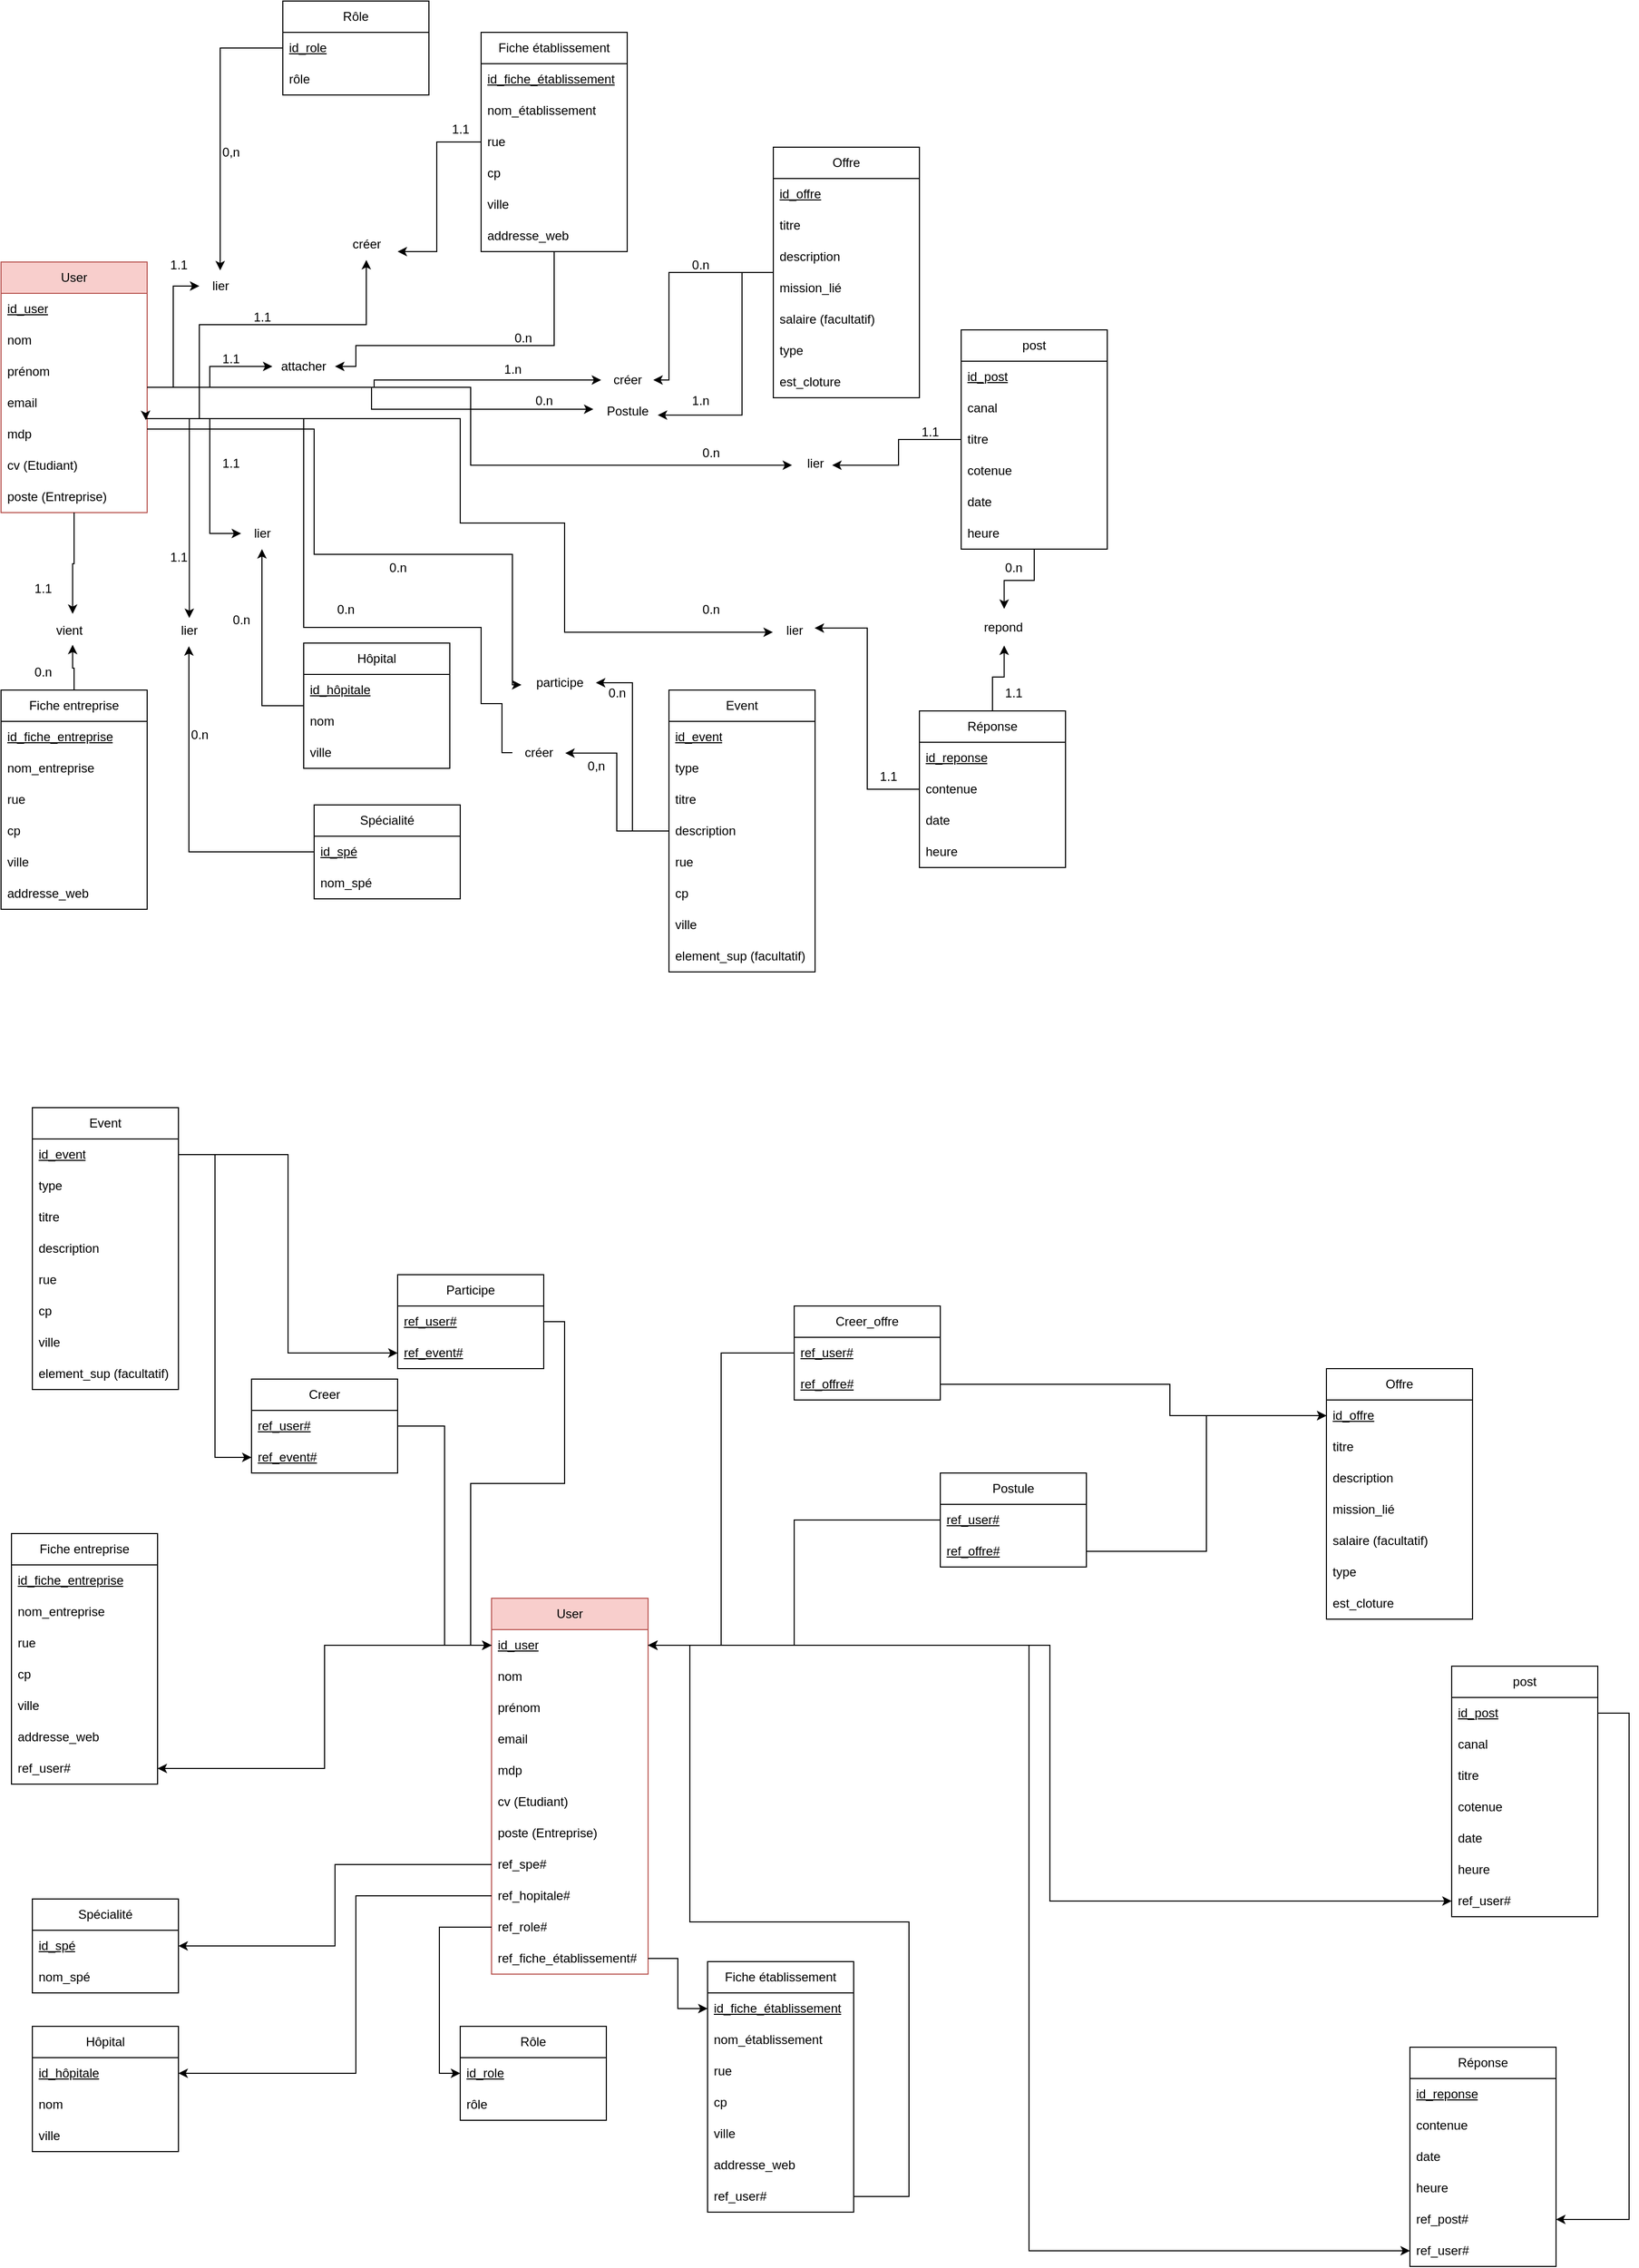 <mxfile version="24.7.12">
  <diagram name="Page-1" id="-wVsmmJp9TrnULgvnyKh">
    <mxGraphModel dx="1750" dy="927" grid="1" gridSize="10" guides="1" tooltips="1" connect="1" arrows="1" fold="1" page="1" pageScale="1" pageWidth="827" pageHeight="1169" math="0" shadow="0">
      <root>
        <mxCell id="0" />
        <mxCell id="1" parent="0" />
        <mxCell id="snfOKOVf1y_rkoxr26cI-88" style="edgeStyle=orthogonalEdgeStyle;rounded=0;orthogonalLoop=1;jettySize=auto;html=1;" edge="1" parent="1" source="snfOKOVf1y_rkoxr26cI-1" target="snfOKOVf1y_rkoxr26cI-86">
          <mxGeometry relative="1" as="geometry" />
        </mxCell>
        <mxCell id="snfOKOVf1y_rkoxr26cI-96" style="edgeStyle=orthogonalEdgeStyle;rounded=0;orthogonalLoop=1;jettySize=auto;html=1;" edge="1" parent="1" source="snfOKOVf1y_rkoxr26cI-1" target="snfOKOVf1y_rkoxr26cI-95">
          <mxGeometry relative="1" as="geometry">
            <Array as="points">
              <mxPoint x="210" y="480" />
              <mxPoint x="210" y="590" />
            </Array>
          </mxGeometry>
        </mxCell>
        <mxCell id="snfOKOVf1y_rkoxr26cI-102" style="edgeStyle=orthogonalEdgeStyle;rounded=0;orthogonalLoop=1;jettySize=auto;html=1;entryX=0;entryY=0.5;entryDx=0;entryDy=0;" edge="1" parent="1" source="snfOKOVf1y_rkoxr26cI-1" target="snfOKOVf1y_rkoxr26cI-54">
          <mxGeometry relative="1" as="geometry" />
        </mxCell>
        <mxCell id="snfOKOVf1y_rkoxr26cI-111" style="edgeStyle=orthogonalEdgeStyle;rounded=0;orthogonalLoop=1;jettySize=auto;html=1;" edge="1" parent="1" source="snfOKOVf1y_rkoxr26cI-1" target="snfOKOVf1y_rkoxr26cI-109">
          <mxGeometry relative="1" as="geometry" />
        </mxCell>
        <mxCell id="snfOKOVf1y_rkoxr26cI-128" style="edgeStyle=orthogonalEdgeStyle;rounded=0;orthogonalLoop=1;jettySize=auto;html=1;" edge="1" parent="1" source="snfOKOVf1y_rkoxr26cI-1" target="snfOKOVf1y_rkoxr26cI-129">
          <mxGeometry relative="1" as="geometry">
            <mxPoint x="360" y="340" as="targetPoint" />
            <Array as="points">
              <mxPoint x="200" y="480" />
              <mxPoint x="200" y="390" />
              <mxPoint x="360" y="390" />
            </Array>
          </mxGeometry>
        </mxCell>
        <mxCell id="snfOKOVf1y_rkoxr26cI-1" value="User" style="swimlane;fontStyle=0;childLayout=stackLayout;horizontal=1;startSize=30;horizontalStack=0;resizeParent=1;resizeParentMax=0;resizeLast=0;collapsible=1;marginBottom=0;whiteSpace=wrap;html=1;fillColor=#f8cecc;strokeColor=#b85450;" vertex="1" parent="1">
          <mxGeometry x="10" y="330" width="140" height="240" as="geometry" />
        </mxCell>
        <mxCell id="snfOKOVf1y_rkoxr26cI-19" value="id_user" style="text;strokeColor=none;fillColor=none;align=left;verticalAlign=middle;spacingLeft=4;spacingRight=4;overflow=hidden;points=[[0,0.5],[1,0.5]];portConstraint=eastwest;rotatable=0;whiteSpace=wrap;html=1;fontStyle=4" vertex="1" parent="snfOKOVf1y_rkoxr26cI-1">
          <mxGeometry y="30" width="140" height="30" as="geometry" />
        </mxCell>
        <mxCell id="snfOKOVf1y_rkoxr26cI-2" value="nom" style="text;strokeColor=none;fillColor=none;align=left;verticalAlign=middle;spacingLeft=4;spacingRight=4;overflow=hidden;points=[[0,0.5],[1,0.5]];portConstraint=eastwest;rotatable=0;whiteSpace=wrap;html=1;" vertex="1" parent="snfOKOVf1y_rkoxr26cI-1">
          <mxGeometry y="60" width="140" height="30" as="geometry" />
        </mxCell>
        <mxCell id="snfOKOVf1y_rkoxr26cI-3" value="prénom" style="text;strokeColor=none;fillColor=none;align=left;verticalAlign=middle;spacingLeft=4;spacingRight=4;overflow=hidden;points=[[0,0.5],[1,0.5]];portConstraint=eastwest;rotatable=0;whiteSpace=wrap;html=1;" vertex="1" parent="snfOKOVf1y_rkoxr26cI-1">
          <mxGeometry y="90" width="140" height="30" as="geometry" />
        </mxCell>
        <mxCell id="snfOKOVf1y_rkoxr26cI-4" value="email" style="text;strokeColor=none;fillColor=none;align=left;verticalAlign=middle;spacingLeft=4;spacingRight=4;overflow=hidden;points=[[0,0.5],[1,0.5]];portConstraint=eastwest;rotatable=0;whiteSpace=wrap;html=1;" vertex="1" parent="snfOKOVf1y_rkoxr26cI-1">
          <mxGeometry y="120" width="140" height="30" as="geometry" />
        </mxCell>
        <mxCell id="snfOKOVf1y_rkoxr26cI-5" value="mdp" style="text;strokeColor=none;fillColor=none;align=left;verticalAlign=middle;spacingLeft=4;spacingRight=4;overflow=hidden;points=[[0,0.5],[1,0.5]];portConstraint=eastwest;rotatable=0;whiteSpace=wrap;html=1;" vertex="1" parent="snfOKOVf1y_rkoxr26cI-1">
          <mxGeometry y="150" width="140" height="30" as="geometry" />
        </mxCell>
        <mxCell id="snfOKOVf1y_rkoxr26cI-11" value="cv (Etudiant)" style="text;strokeColor=none;fillColor=none;align=left;verticalAlign=middle;spacingLeft=4;spacingRight=4;overflow=hidden;points=[[0,0.5],[1,0.5]];portConstraint=eastwest;rotatable=0;whiteSpace=wrap;html=1;" vertex="1" parent="snfOKOVf1y_rkoxr26cI-1">
          <mxGeometry y="180" width="140" height="30" as="geometry" />
        </mxCell>
        <mxCell id="snfOKOVf1y_rkoxr26cI-12" value="poste (Entreprise)" style="text;strokeColor=none;fillColor=none;align=left;verticalAlign=middle;spacingLeft=4;spacingRight=4;overflow=hidden;points=[[0,0.5],[1,0.5]];portConstraint=eastwest;rotatable=0;whiteSpace=wrap;html=1;" vertex="1" parent="snfOKOVf1y_rkoxr26cI-1">
          <mxGeometry y="210" width="140" height="30" as="geometry" />
        </mxCell>
        <mxCell id="snfOKOVf1y_rkoxr26cI-87" style="edgeStyle=orthogonalEdgeStyle;rounded=0;orthogonalLoop=1;jettySize=auto;html=1;" edge="1" parent="1" source="snfOKOVf1y_rkoxr26cI-15" target="snfOKOVf1y_rkoxr26cI-86">
          <mxGeometry relative="1" as="geometry" />
        </mxCell>
        <mxCell id="snfOKOVf1y_rkoxr26cI-15" value="Rôle" style="swimlane;fontStyle=0;childLayout=stackLayout;horizontal=1;startSize=30;horizontalStack=0;resizeParent=1;resizeParentMax=0;resizeLast=0;collapsible=1;marginBottom=0;whiteSpace=wrap;html=1;" vertex="1" parent="1">
          <mxGeometry x="280" y="80" width="140" height="90" as="geometry" />
        </mxCell>
        <mxCell id="snfOKOVf1y_rkoxr26cI-16" value="id_role" style="text;strokeColor=none;fillColor=none;align=left;verticalAlign=middle;spacingLeft=4;spacingRight=4;overflow=hidden;points=[[0,0.5],[1,0.5]];portConstraint=eastwest;rotatable=0;whiteSpace=wrap;html=1;fontStyle=4" vertex="1" parent="snfOKOVf1y_rkoxr26cI-15">
          <mxGeometry y="30" width="140" height="30" as="geometry" />
        </mxCell>
        <mxCell id="snfOKOVf1y_rkoxr26cI-17" value="rôle" style="text;strokeColor=none;fillColor=none;align=left;verticalAlign=middle;spacingLeft=4;spacingRight=4;overflow=hidden;points=[[0,0.5],[1,0.5]];portConstraint=eastwest;rotatable=0;whiteSpace=wrap;html=1;" vertex="1" parent="snfOKOVf1y_rkoxr26cI-15">
          <mxGeometry y="60" width="140" height="30" as="geometry" />
        </mxCell>
        <mxCell id="snfOKOVf1y_rkoxr26cI-100" style="edgeStyle=orthogonalEdgeStyle;rounded=0;orthogonalLoop=1;jettySize=auto;html=1;" edge="1" parent="1" source="snfOKOVf1y_rkoxr26cI-20" target="snfOKOVf1y_rkoxr26cI-98">
          <mxGeometry relative="1" as="geometry" />
        </mxCell>
        <mxCell id="snfOKOVf1y_rkoxr26cI-20" value="Spécialité" style="swimlane;fontStyle=0;childLayout=stackLayout;horizontal=1;startSize=30;horizontalStack=0;resizeParent=1;resizeParentMax=0;resizeLast=0;collapsible=1;marginBottom=0;whiteSpace=wrap;html=1;" vertex="1" parent="1">
          <mxGeometry x="310" y="850" width="140" height="90" as="geometry" />
        </mxCell>
        <mxCell id="snfOKOVf1y_rkoxr26cI-21" value="id_spé" style="text;strokeColor=none;fillColor=none;align=left;verticalAlign=middle;spacingLeft=4;spacingRight=4;overflow=hidden;points=[[0,0.5],[1,0.5]];portConstraint=eastwest;rotatable=0;whiteSpace=wrap;html=1;fontStyle=4" vertex="1" parent="snfOKOVf1y_rkoxr26cI-20">
          <mxGeometry y="30" width="140" height="30" as="geometry" />
        </mxCell>
        <mxCell id="snfOKOVf1y_rkoxr26cI-22" value="nom_spé" style="text;strokeColor=none;fillColor=none;align=left;verticalAlign=middle;spacingLeft=4;spacingRight=4;overflow=hidden;points=[[0,0.5],[1,0.5]];portConstraint=eastwest;rotatable=0;whiteSpace=wrap;html=1;" vertex="1" parent="snfOKOVf1y_rkoxr26cI-20">
          <mxGeometry y="60" width="140" height="30" as="geometry" />
        </mxCell>
        <mxCell id="snfOKOVf1y_rkoxr26cI-97" style="edgeStyle=orthogonalEdgeStyle;rounded=0;orthogonalLoop=1;jettySize=auto;html=1;" edge="1" parent="1" source="snfOKOVf1y_rkoxr26cI-24" target="snfOKOVf1y_rkoxr26cI-95">
          <mxGeometry relative="1" as="geometry" />
        </mxCell>
        <mxCell id="snfOKOVf1y_rkoxr26cI-24" value="Hôpital" style="swimlane;fontStyle=0;childLayout=stackLayout;horizontal=1;startSize=30;horizontalStack=0;resizeParent=1;resizeParentMax=0;resizeLast=0;collapsible=1;marginBottom=0;whiteSpace=wrap;html=1;" vertex="1" parent="1">
          <mxGeometry x="300" y="695" width="140" height="120" as="geometry" />
        </mxCell>
        <mxCell id="snfOKOVf1y_rkoxr26cI-25" value="id_hôpitale" style="text;strokeColor=none;fillColor=none;align=left;verticalAlign=middle;spacingLeft=4;spacingRight=4;overflow=hidden;points=[[0,0.5],[1,0.5]];portConstraint=eastwest;rotatable=0;whiteSpace=wrap;html=1;fontStyle=4" vertex="1" parent="snfOKOVf1y_rkoxr26cI-24">
          <mxGeometry y="30" width="140" height="30" as="geometry" />
        </mxCell>
        <mxCell id="snfOKOVf1y_rkoxr26cI-26" value="nom" style="text;strokeColor=none;fillColor=none;align=left;verticalAlign=middle;spacingLeft=4;spacingRight=4;overflow=hidden;points=[[0,0.5],[1,0.5]];portConstraint=eastwest;rotatable=0;whiteSpace=wrap;html=1;" vertex="1" parent="snfOKOVf1y_rkoxr26cI-24">
          <mxGeometry y="60" width="140" height="30" as="geometry" />
        </mxCell>
        <mxCell id="snfOKOVf1y_rkoxr26cI-27" value="ville" style="text;strokeColor=none;fillColor=none;align=left;verticalAlign=middle;spacingLeft=4;spacingRight=4;overflow=hidden;points=[[0,0.5],[1,0.5]];portConstraint=eastwest;rotatable=0;whiteSpace=wrap;html=1;" vertex="1" parent="snfOKOVf1y_rkoxr26cI-24">
          <mxGeometry y="90" width="140" height="30" as="geometry" />
        </mxCell>
        <mxCell id="snfOKOVf1y_rkoxr26cI-29" value="Fiche entreprise" style="swimlane;fontStyle=0;childLayout=stackLayout;horizontal=1;startSize=30;horizontalStack=0;resizeParent=1;resizeParentMax=0;resizeLast=0;collapsible=1;marginBottom=0;whiteSpace=wrap;html=1;" vertex="1" parent="1">
          <mxGeometry x="10" y="740" width="140" height="210" as="geometry" />
        </mxCell>
        <mxCell id="snfOKOVf1y_rkoxr26cI-32" value="id_fiche_entreprise" style="text;strokeColor=none;fillColor=none;align=left;verticalAlign=middle;spacingLeft=4;spacingRight=4;overflow=hidden;points=[[0,0.5],[1,0.5]];portConstraint=eastwest;rotatable=0;whiteSpace=wrap;html=1;fontStyle=4" vertex="1" parent="snfOKOVf1y_rkoxr26cI-29">
          <mxGeometry y="30" width="140" height="30" as="geometry" />
        </mxCell>
        <mxCell id="snfOKOVf1y_rkoxr26cI-30" value="nom_entreprise" style="text;strokeColor=none;fillColor=none;align=left;verticalAlign=middle;spacingLeft=4;spacingRight=4;overflow=hidden;points=[[0,0.5],[1,0.5]];portConstraint=eastwest;rotatable=0;whiteSpace=wrap;html=1;" vertex="1" parent="snfOKOVf1y_rkoxr26cI-29">
          <mxGeometry y="60" width="140" height="30" as="geometry" />
        </mxCell>
        <mxCell id="snfOKOVf1y_rkoxr26cI-31" value="rue" style="text;strokeColor=none;fillColor=none;align=left;verticalAlign=middle;spacingLeft=4;spacingRight=4;overflow=hidden;points=[[0,0.5],[1,0.5]];portConstraint=eastwest;rotatable=0;whiteSpace=wrap;html=1;" vertex="1" parent="snfOKOVf1y_rkoxr26cI-29">
          <mxGeometry y="90" width="140" height="30" as="geometry" />
        </mxCell>
        <mxCell id="snfOKOVf1y_rkoxr26cI-34" value="cp" style="text;strokeColor=none;fillColor=none;align=left;verticalAlign=middle;spacingLeft=4;spacingRight=4;overflow=hidden;points=[[0,0.5],[1,0.5]];portConstraint=eastwest;rotatable=0;whiteSpace=wrap;html=1;" vertex="1" parent="snfOKOVf1y_rkoxr26cI-29">
          <mxGeometry y="120" width="140" height="30" as="geometry" />
        </mxCell>
        <mxCell id="snfOKOVf1y_rkoxr26cI-35" value="ville" style="text;strokeColor=none;fillColor=none;align=left;verticalAlign=middle;spacingLeft=4;spacingRight=4;overflow=hidden;points=[[0,0.5],[1,0.5]];portConstraint=eastwest;rotatable=0;whiteSpace=wrap;html=1;" vertex="1" parent="snfOKOVf1y_rkoxr26cI-29">
          <mxGeometry y="150" width="140" height="30" as="geometry" />
        </mxCell>
        <mxCell id="snfOKOVf1y_rkoxr26cI-36" value="addresse_web" style="text;strokeColor=none;fillColor=none;align=left;verticalAlign=middle;spacingLeft=4;spacingRight=4;overflow=hidden;points=[[0,0.5],[1,0.5]];portConstraint=eastwest;rotatable=0;whiteSpace=wrap;html=1;" vertex="1" parent="snfOKOVf1y_rkoxr26cI-29">
          <mxGeometry y="180" width="140" height="30" as="geometry" />
        </mxCell>
        <mxCell id="snfOKOVf1y_rkoxr26cI-56" style="edgeStyle=orthogonalEdgeStyle;rounded=0;orthogonalLoop=1;jettySize=auto;html=1;" edge="1" parent="1" source="snfOKOVf1y_rkoxr26cI-47" target="snfOKOVf1y_rkoxr26cI-54">
          <mxGeometry relative="1" as="geometry">
            <Array as="points">
              <mxPoint x="350" y="410" />
              <mxPoint x="350" y="430" />
            </Array>
          </mxGeometry>
        </mxCell>
        <mxCell id="snfOKOVf1y_rkoxr26cI-47" value="Fiche établissement" style="swimlane;fontStyle=0;childLayout=stackLayout;horizontal=1;startSize=30;horizontalStack=0;resizeParent=1;resizeParentMax=0;resizeLast=0;collapsible=1;marginBottom=0;whiteSpace=wrap;html=1;" vertex="1" parent="1">
          <mxGeometry x="470" y="110" width="140" height="210" as="geometry" />
        </mxCell>
        <mxCell id="snfOKOVf1y_rkoxr26cI-48" value="id_fiche_établissement" style="text;strokeColor=none;fillColor=none;align=left;verticalAlign=middle;spacingLeft=4;spacingRight=4;overflow=hidden;points=[[0,0.5],[1,0.5]];portConstraint=eastwest;rotatable=0;whiteSpace=wrap;html=1;fontStyle=4" vertex="1" parent="snfOKOVf1y_rkoxr26cI-47">
          <mxGeometry y="30" width="140" height="30" as="geometry" />
        </mxCell>
        <mxCell id="snfOKOVf1y_rkoxr26cI-49" value="nom_établissement" style="text;strokeColor=none;fillColor=none;align=left;verticalAlign=middle;spacingLeft=4;spacingRight=4;overflow=hidden;points=[[0,0.5],[1,0.5]];portConstraint=eastwest;rotatable=0;whiteSpace=wrap;html=1;" vertex="1" parent="snfOKOVf1y_rkoxr26cI-47">
          <mxGeometry y="60" width="140" height="30" as="geometry" />
        </mxCell>
        <mxCell id="snfOKOVf1y_rkoxr26cI-50" value="rue" style="text;strokeColor=none;fillColor=none;align=left;verticalAlign=middle;spacingLeft=4;spacingRight=4;overflow=hidden;points=[[0,0.5],[1,0.5]];portConstraint=eastwest;rotatable=0;whiteSpace=wrap;html=1;" vertex="1" parent="snfOKOVf1y_rkoxr26cI-47">
          <mxGeometry y="90" width="140" height="30" as="geometry" />
        </mxCell>
        <mxCell id="snfOKOVf1y_rkoxr26cI-51" value="cp" style="text;strokeColor=none;fillColor=none;align=left;verticalAlign=middle;spacingLeft=4;spacingRight=4;overflow=hidden;points=[[0,0.5],[1,0.5]];portConstraint=eastwest;rotatable=0;whiteSpace=wrap;html=1;" vertex="1" parent="snfOKOVf1y_rkoxr26cI-47">
          <mxGeometry y="120" width="140" height="30" as="geometry" />
        </mxCell>
        <mxCell id="snfOKOVf1y_rkoxr26cI-52" value="ville" style="text;strokeColor=none;fillColor=none;align=left;verticalAlign=middle;spacingLeft=4;spacingRight=4;overflow=hidden;points=[[0,0.5],[1,0.5]];portConstraint=eastwest;rotatable=0;whiteSpace=wrap;html=1;" vertex="1" parent="snfOKOVf1y_rkoxr26cI-47">
          <mxGeometry y="150" width="140" height="30" as="geometry" />
        </mxCell>
        <mxCell id="snfOKOVf1y_rkoxr26cI-53" value="addresse_web" style="text;strokeColor=none;fillColor=none;align=left;verticalAlign=middle;spacingLeft=4;spacingRight=4;overflow=hidden;points=[[0,0.5],[1,0.5]];portConstraint=eastwest;rotatable=0;whiteSpace=wrap;html=1;" vertex="1" parent="snfOKOVf1y_rkoxr26cI-47">
          <mxGeometry y="180" width="140" height="30" as="geometry" />
        </mxCell>
        <mxCell id="snfOKOVf1y_rkoxr26cI-54" value="attacher" style="text;html=1;align=center;verticalAlign=middle;whiteSpace=wrap;rounded=0;" vertex="1" parent="1">
          <mxGeometry x="270" y="415" width="60" height="30" as="geometry" />
        </mxCell>
        <mxCell id="snfOKOVf1y_rkoxr26cI-110" style="edgeStyle=orthogonalEdgeStyle;rounded=0;orthogonalLoop=1;jettySize=auto;html=1;" edge="1" parent="1" source="snfOKOVf1y_rkoxr26cI-57" target="snfOKOVf1y_rkoxr26cI-109">
          <mxGeometry relative="1" as="geometry">
            <Array as="points">
              <mxPoint x="650" y="340" />
              <mxPoint x="650" y="443" />
            </Array>
          </mxGeometry>
        </mxCell>
        <mxCell id="snfOKOVf1y_rkoxr26cI-57" value="Offre" style="swimlane;fontStyle=0;childLayout=stackLayout;horizontal=1;startSize=30;horizontalStack=0;resizeParent=1;resizeParentMax=0;resizeLast=0;collapsible=1;marginBottom=0;whiteSpace=wrap;html=1;" vertex="1" parent="1">
          <mxGeometry x="750" y="220" width="140" height="240" as="geometry" />
        </mxCell>
        <mxCell id="snfOKOVf1y_rkoxr26cI-58" value="id_offre" style="text;strokeColor=none;fillColor=none;align=left;verticalAlign=middle;spacingLeft=4;spacingRight=4;overflow=hidden;points=[[0,0.5],[1,0.5]];portConstraint=eastwest;rotatable=0;whiteSpace=wrap;html=1;fontStyle=4" vertex="1" parent="snfOKOVf1y_rkoxr26cI-57">
          <mxGeometry y="30" width="140" height="30" as="geometry" />
        </mxCell>
        <mxCell id="snfOKOVf1y_rkoxr26cI-59" value="titre" style="text;strokeColor=none;fillColor=none;align=left;verticalAlign=middle;spacingLeft=4;spacingRight=4;overflow=hidden;points=[[0,0.5],[1,0.5]];portConstraint=eastwest;rotatable=0;whiteSpace=wrap;html=1;" vertex="1" parent="snfOKOVf1y_rkoxr26cI-57">
          <mxGeometry y="60" width="140" height="30" as="geometry" />
        </mxCell>
        <mxCell id="snfOKOVf1y_rkoxr26cI-60" value="description" style="text;strokeColor=none;fillColor=none;align=left;verticalAlign=middle;spacingLeft=4;spacingRight=4;overflow=hidden;points=[[0,0.5],[1,0.5]];portConstraint=eastwest;rotatable=0;whiteSpace=wrap;html=1;" vertex="1" parent="snfOKOVf1y_rkoxr26cI-57">
          <mxGeometry y="90" width="140" height="30" as="geometry" />
        </mxCell>
        <mxCell id="snfOKOVf1y_rkoxr26cI-61" value="mission_lié" style="text;strokeColor=none;fillColor=none;align=left;verticalAlign=middle;spacingLeft=4;spacingRight=4;overflow=hidden;points=[[0,0.5],[1,0.5]];portConstraint=eastwest;rotatable=0;whiteSpace=wrap;html=1;" vertex="1" parent="snfOKOVf1y_rkoxr26cI-57">
          <mxGeometry y="120" width="140" height="30" as="geometry" />
        </mxCell>
        <mxCell id="snfOKOVf1y_rkoxr26cI-62" value="salaire (facultatif)" style="text;strokeColor=none;fillColor=none;align=left;verticalAlign=middle;spacingLeft=4;spacingRight=4;overflow=hidden;points=[[0,0.5],[1,0.5]];portConstraint=eastwest;rotatable=0;whiteSpace=wrap;html=1;" vertex="1" parent="snfOKOVf1y_rkoxr26cI-57">
          <mxGeometry y="150" width="140" height="30" as="geometry" />
        </mxCell>
        <mxCell id="snfOKOVf1y_rkoxr26cI-63" value="type" style="text;strokeColor=none;fillColor=none;align=left;verticalAlign=middle;spacingLeft=4;spacingRight=4;overflow=hidden;points=[[0,0.5],[1,0.5]];portConstraint=eastwest;rotatable=0;whiteSpace=wrap;html=1;" vertex="1" parent="snfOKOVf1y_rkoxr26cI-57">
          <mxGeometry y="180" width="140" height="30" as="geometry" />
        </mxCell>
        <mxCell id="snfOKOVf1y_rkoxr26cI-64" value="est_cloture" style="text;strokeColor=none;fillColor=none;align=left;verticalAlign=middle;spacingLeft=4;spacingRight=4;overflow=hidden;points=[[0,0.5],[1,0.5]];portConstraint=eastwest;rotatable=0;whiteSpace=wrap;html=1;" vertex="1" parent="snfOKOVf1y_rkoxr26cI-57">
          <mxGeometry y="210" width="140" height="30" as="geometry" />
        </mxCell>
        <mxCell id="snfOKOVf1y_rkoxr26cI-108" style="edgeStyle=orthogonalEdgeStyle;rounded=0;orthogonalLoop=1;jettySize=auto;html=1;" edge="1" parent="1" source="snfOKOVf1y_rkoxr26cI-65" target="snfOKOVf1y_rkoxr26cI-106">
          <mxGeometry relative="1" as="geometry" />
        </mxCell>
        <mxCell id="snfOKOVf1y_rkoxr26cI-65" value="Event" style="swimlane;fontStyle=0;childLayout=stackLayout;horizontal=1;startSize=30;horizontalStack=0;resizeParent=1;resizeParentMax=0;resizeLast=0;collapsible=1;marginBottom=0;whiteSpace=wrap;html=1;" vertex="1" parent="1">
          <mxGeometry x="650" y="740" width="140" height="270" as="geometry" />
        </mxCell>
        <mxCell id="snfOKOVf1y_rkoxr26cI-66" value="id_event" style="text;strokeColor=none;fillColor=none;align=left;verticalAlign=middle;spacingLeft=4;spacingRight=4;overflow=hidden;points=[[0,0.5],[1,0.5]];portConstraint=eastwest;rotatable=0;whiteSpace=wrap;html=1;fontStyle=4" vertex="1" parent="snfOKOVf1y_rkoxr26cI-65">
          <mxGeometry y="30" width="140" height="30" as="geometry" />
        </mxCell>
        <mxCell id="snfOKOVf1y_rkoxr26cI-67" value="type" style="text;strokeColor=none;fillColor=none;align=left;verticalAlign=middle;spacingLeft=4;spacingRight=4;overflow=hidden;points=[[0,0.5],[1,0.5]];portConstraint=eastwest;rotatable=0;whiteSpace=wrap;html=1;" vertex="1" parent="snfOKOVf1y_rkoxr26cI-65">
          <mxGeometry y="60" width="140" height="30" as="geometry" />
        </mxCell>
        <mxCell id="snfOKOVf1y_rkoxr26cI-68" value="titre" style="text;strokeColor=none;fillColor=none;align=left;verticalAlign=middle;spacingLeft=4;spacingRight=4;overflow=hidden;points=[[0,0.5],[1,0.5]];portConstraint=eastwest;rotatable=0;whiteSpace=wrap;html=1;" vertex="1" parent="snfOKOVf1y_rkoxr26cI-65">
          <mxGeometry y="90" width="140" height="30" as="geometry" />
        </mxCell>
        <mxCell id="snfOKOVf1y_rkoxr26cI-69" value="description" style="text;strokeColor=none;fillColor=none;align=left;verticalAlign=middle;spacingLeft=4;spacingRight=4;overflow=hidden;points=[[0,0.5],[1,0.5]];portConstraint=eastwest;rotatable=0;whiteSpace=wrap;html=1;" vertex="1" parent="snfOKOVf1y_rkoxr26cI-65">
          <mxGeometry y="120" width="140" height="30" as="geometry" />
        </mxCell>
        <mxCell id="snfOKOVf1y_rkoxr26cI-70" value="rue" style="text;strokeColor=none;fillColor=none;align=left;verticalAlign=middle;spacingLeft=4;spacingRight=4;overflow=hidden;points=[[0,0.5],[1,0.5]];portConstraint=eastwest;rotatable=0;whiteSpace=wrap;html=1;" vertex="1" parent="snfOKOVf1y_rkoxr26cI-65">
          <mxGeometry y="150" width="140" height="30" as="geometry" />
        </mxCell>
        <mxCell id="snfOKOVf1y_rkoxr26cI-71" value="cp" style="text;strokeColor=none;fillColor=none;align=left;verticalAlign=middle;spacingLeft=4;spacingRight=4;overflow=hidden;points=[[0,0.5],[1,0.5]];portConstraint=eastwest;rotatable=0;whiteSpace=wrap;html=1;" vertex="1" parent="snfOKOVf1y_rkoxr26cI-65">
          <mxGeometry y="180" width="140" height="30" as="geometry" />
        </mxCell>
        <mxCell id="snfOKOVf1y_rkoxr26cI-72" value="ville" style="text;strokeColor=none;fillColor=none;align=left;verticalAlign=middle;spacingLeft=4;spacingRight=4;overflow=hidden;points=[[0,0.5],[1,0.5]];portConstraint=eastwest;rotatable=0;whiteSpace=wrap;html=1;" vertex="1" parent="snfOKOVf1y_rkoxr26cI-65">
          <mxGeometry y="210" width="140" height="30" as="geometry" />
        </mxCell>
        <mxCell id="snfOKOVf1y_rkoxr26cI-73" value="element_sup (facultatif)" style="text;strokeColor=none;fillColor=none;align=left;verticalAlign=middle;spacingLeft=4;spacingRight=4;overflow=hidden;points=[[0,0.5],[1,0.5]];portConstraint=eastwest;rotatable=0;whiteSpace=wrap;html=1;" vertex="1" parent="snfOKOVf1y_rkoxr26cI-65">
          <mxGeometry y="240" width="140" height="30" as="geometry" />
        </mxCell>
        <mxCell id="snfOKOVf1y_rkoxr26cI-74" value="post" style="swimlane;fontStyle=0;childLayout=stackLayout;horizontal=1;startSize=30;horizontalStack=0;resizeParent=1;resizeParentMax=0;resizeLast=0;collapsible=1;marginBottom=0;whiteSpace=wrap;html=1;" vertex="1" parent="1">
          <mxGeometry x="930" y="395" width="140" height="210" as="geometry" />
        </mxCell>
        <mxCell id="snfOKOVf1y_rkoxr26cI-75" value="id_post" style="text;strokeColor=none;fillColor=none;align=left;verticalAlign=middle;spacingLeft=4;spacingRight=4;overflow=hidden;points=[[0,0.5],[1,0.5]];portConstraint=eastwest;rotatable=0;whiteSpace=wrap;html=1;fontStyle=4" vertex="1" parent="snfOKOVf1y_rkoxr26cI-74">
          <mxGeometry y="30" width="140" height="30" as="geometry" />
        </mxCell>
        <mxCell id="snfOKOVf1y_rkoxr26cI-76" value="canal" style="text;strokeColor=none;fillColor=none;align=left;verticalAlign=middle;spacingLeft=4;spacingRight=4;overflow=hidden;points=[[0,0.5],[1,0.5]];portConstraint=eastwest;rotatable=0;whiteSpace=wrap;html=1;" vertex="1" parent="snfOKOVf1y_rkoxr26cI-74">
          <mxGeometry y="60" width="140" height="30" as="geometry" />
        </mxCell>
        <mxCell id="snfOKOVf1y_rkoxr26cI-77" value="titre" style="text;strokeColor=none;fillColor=none;align=left;verticalAlign=middle;spacingLeft=4;spacingRight=4;overflow=hidden;points=[[0,0.5],[1,0.5]];portConstraint=eastwest;rotatable=0;whiteSpace=wrap;html=1;" vertex="1" parent="snfOKOVf1y_rkoxr26cI-74">
          <mxGeometry y="90" width="140" height="30" as="geometry" />
        </mxCell>
        <mxCell id="snfOKOVf1y_rkoxr26cI-78" value="cotenue" style="text;strokeColor=none;fillColor=none;align=left;verticalAlign=middle;spacingLeft=4;spacingRight=4;overflow=hidden;points=[[0,0.5],[1,0.5]];portConstraint=eastwest;rotatable=0;whiteSpace=wrap;html=1;" vertex="1" parent="snfOKOVf1y_rkoxr26cI-74">
          <mxGeometry y="120" width="140" height="30" as="geometry" />
        </mxCell>
        <mxCell id="snfOKOVf1y_rkoxr26cI-79" value="date" style="text;strokeColor=none;fillColor=none;align=left;verticalAlign=middle;spacingLeft=4;spacingRight=4;overflow=hidden;points=[[0,0.5],[1,0.5]];portConstraint=eastwest;rotatable=0;whiteSpace=wrap;html=1;" vertex="1" parent="snfOKOVf1y_rkoxr26cI-74">
          <mxGeometry y="150" width="140" height="30" as="geometry" />
        </mxCell>
        <mxCell id="snfOKOVf1y_rkoxr26cI-80" value="heure" style="text;strokeColor=none;fillColor=none;align=left;verticalAlign=middle;spacingLeft=4;spacingRight=4;overflow=hidden;points=[[0,0.5],[1,0.5]];portConstraint=eastwest;rotatable=0;whiteSpace=wrap;html=1;" vertex="1" parent="snfOKOVf1y_rkoxr26cI-74">
          <mxGeometry y="180" width="140" height="30" as="geometry" />
        </mxCell>
        <mxCell id="snfOKOVf1y_rkoxr26cI-81" value="Réponse" style="swimlane;fontStyle=0;childLayout=stackLayout;horizontal=1;startSize=30;horizontalStack=0;resizeParent=1;resizeParentMax=0;resizeLast=0;collapsible=1;marginBottom=0;whiteSpace=wrap;html=1;" vertex="1" parent="1">
          <mxGeometry x="890" y="760" width="140" height="150" as="geometry" />
        </mxCell>
        <mxCell id="snfOKOVf1y_rkoxr26cI-82" value="id_reponse" style="text;strokeColor=none;fillColor=none;align=left;verticalAlign=middle;spacingLeft=4;spacingRight=4;overflow=hidden;points=[[0,0.5],[1,0.5]];portConstraint=eastwest;rotatable=0;whiteSpace=wrap;html=1;fontStyle=4" vertex="1" parent="snfOKOVf1y_rkoxr26cI-81">
          <mxGeometry y="30" width="140" height="30" as="geometry" />
        </mxCell>
        <mxCell id="snfOKOVf1y_rkoxr26cI-83" value="contenue" style="text;strokeColor=none;fillColor=none;align=left;verticalAlign=middle;spacingLeft=4;spacingRight=4;overflow=hidden;points=[[0,0.5],[1,0.5]];portConstraint=eastwest;rotatable=0;whiteSpace=wrap;html=1;" vertex="1" parent="snfOKOVf1y_rkoxr26cI-81">
          <mxGeometry y="60" width="140" height="30" as="geometry" />
        </mxCell>
        <mxCell id="snfOKOVf1y_rkoxr26cI-84" value="date" style="text;strokeColor=none;fillColor=none;align=left;verticalAlign=middle;spacingLeft=4;spacingRight=4;overflow=hidden;points=[[0,0.5],[1,0.5]];portConstraint=eastwest;rotatable=0;whiteSpace=wrap;html=1;" vertex="1" parent="snfOKOVf1y_rkoxr26cI-81">
          <mxGeometry y="90" width="140" height="30" as="geometry" />
        </mxCell>
        <mxCell id="snfOKOVf1y_rkoxr26cI-85" value="heure" style="text;strokeColor=none;fillColor=none;align=left;verticalAlign=middle;spacingLeft=4;spacingRight=4;overflow=hidden;points=[[0,0.5],[1,0.5]];portConstraint=eastwest;rotatable=0;whiteSpace=wrap;html=1;" vertex="1" parent="snfOKOVf1y_rkoxr26cI-81">
          <mxGeometry y="120" width="140" height="30" as="geometry" />
        </mxCell>
        <mxCell id="snfOKOVf1y_rkoxr26cI-86" value="lier" style="text;html=1;align=center;verticalAlign=middle;resizable=0;points=[];autosize=1;strokeColor=none;fillColor=none;" vertex="1" parent="1">
          <mxGeometry x="200" y="338" width="40" height="30" as="geometry" />
        </mxCell>
        <mxCell id="snfOKOVf1y_rkoxr26cI-89" value="vient" style="text;html=1;align=center;verticalAlign=middle;resizable=0;points=[];autosize=1;strokeColor=none;fillColor=none;" vertex="1" parent="1">
          <mxGeometry x="50" y="668" width="50" height="30" as="geometry" />
        </mxCell>
        <mxCell id="snfOKOVf1y_rkoxr26cI-90" style="edgeStyle=orthogonalEdgeStyle;rounded=0;orthogonalLoop=1;jettySize=auto;html=1;entryX=0.572;entryY=-0.033;entryDx=0;entryDy=0;entryPerimeter=0;" edge="1" parent="1" source="snfOKOVf1y_rkoxr26cI-1" target="snfOKOVf1y_rkoxr26cI-89">
          <mxGeometry relative="1" as="geometry" />
        </mxCell>
        <mxCell id="snfOKOVf1y_rkoxr26cI-91" style="edgeStyle=orthogonalEdgeStyle;rounded=0;orthogonalLoop=1;jettySize=auto;html=1;entryX=0.572;entryY=0.953;entryDx=0;entryDy=0;entryPerimeter=0;" edge="1" parent="1" source="snfOKOVf1y_rkoxr26cI-29" target="snfOKOVf1y_rkoxr26cI-89">
          <mxGeometry relative="1" as="geometry" />
        </mxCell>
        <mxCell id="snfOKOVf1y_rkoxr26cI-95" value="lier" style="text;html=1;align=center;verticalAlign=middle;resizable=0;points=[];autosize=1;strokeColor=none;fillColor=none;" vertex="1" parent="1">
          <mxGeometry x="240" y="575" width="40" height="30" as="geometry" />
        </mxCell>
        <mxCell id="snfOKOVf1y_rkoxr26cI-98" value="lier" style="text;html=1;align=center;verticalAlign=middle;resizable=0;points=[];autosize=1;strokeColor=none;fillColor=none;" vertex="1" parent="1">
          <mxGeometry x="170" y="668" width="40" height="30" as="geometry" />
        </mxCell>
        <mxCell id="snfOKOVf1y_rkoxr26cI-99" style="edgeStyle=orthogonalEdgeStyle;rounded=0;orthogonalLoop=1;jettySize=auto;html=1;entryX=0.51;entryY=0.1;entryDx=0;entryDy=0;entryPerimeter=0;" edge="1" parent="1" source="snfOKOVf1y_rkoxr26cI-1" target="snfOKOVf1y_rkoxr26cI-98">
          <mxGeometry relative="1" as="geometry">
            <Array as="points">
              <mxPoint x="190" y="480" />
            </Array>
          </mxGeometry>
        </mxCell>
        <mxCell id="snfOKOVf1y_rkoxr26cI-103" value="créer" style="text;html=1;align=center;verticalAlign=middle;resizable=0;points=[];autosize=1;strokeColor=none;fillColor=none;" vertex="1" parent="1">
          <mxGeometry x="500" y="785" width="50" height="30" as="geometry" />
        </mxCell>
        <mxCell id="snfOKOVf1y_rkoxr26cI-104" style="edgeStyle=orthogonalEdgeStyle;rounded=0;orthogonalLoop=1;jettySize=auto;html=1;entryX=1.012;entryY=0.513;entryDx=0;entryDy=0;entryPerimeter=0;" edge="1" parent="1" source="snfOKOVf1y_rkoxr26cI-65" target="snfOKOVf1y_rkoxr26cI-103">
          <mxGeometry relative="1" as="geometry" />
        </mxCell>
        <mxCell id="snfOKOVf1y_rkoxr26cI-105" style="edgeStyle=orthogonalEdgeStyle;rounded=0;orthogonalLoop=1;jettySize=auto;html=1;entryX=0.991;entryY=0.047;entryDx=0;entryDy=0;entryPerimeter=0;" edge="1" parent="1" source="snfOKOVf1y_rkoxr26cI-103" target="snfOKOVf1y_rkoxr26cI-5">
          <mxGeometry relative="1" as="geometry">
            <Array as="points">
              <mxPoint x="490" y="800" />
              <mxPoint x="490" y="753" />
              <mxPoint x="470" y="753" />
              <mxPoint x="470" y="680" />
              <mxPoint x="300" y="680" />
              <mxPoint x="300" y="480" />
              <mxPoint x="149" y="480" />
            </Array>
          </mxGeometry>
        </mxCell>
        <mxCell id="snfOKOVf1y_rkoxr26cI-106" value="participe" style="text;html=1;align=center;verticalAlign=middle;resizable=0;points=[];autosize=1;strokeColor=none;fillColor=none;" vertex="1" parent="1">
          <mxGeometry x="510" y="718" width="70" height="30" as="geometry" />
        </mxCell>
        <mxCell id="snfOKOVf1y_rkoxr26cI-107" style="edgeStyle=orthogonalEdgeStyle;rounded=0;orthogonalLoop=1;jettySize=auto;html=1;entryX=-0.02;entryY=0.567;entryDx=0;entryDy=0;entryPerimeter=0;" edge="1" parent="1" source="snfOKOVf1y_rkoxr26cI-1" target="snfOKOVf1y_rkoxr26cI-106">
          <mxGeometry relative="1" as="geometry">
            <mxPoint x="520" y="733" as="targetPoint" />
            <Array as="points">
              <mxPoint x="310" y="490" />
              <mxPoint x="310" y="610" />
              <mxPoint x="500" y="610" />
              <mxPoint x="500" y="735" />
            </Array>
          </mxGeometry>
        </mxCell>
        <mxCell id="snfOKOVf1y_rkoxr26cI-109" value="créer" style="text;html=1;align=center;verticalAlign=middle;resizable=0;points=[];autosize=1;strokeColor=none;fillColor=none;" vertex="1" parent="1">
          <mxGeometry x="585" y="428" width="50" height="30" as="geometry" />
        </mxCell>
        <mxCell id="snfOKOVf1y_rkoxr26cI-112" value="Postule" style="text;html=1;align=center;verticalAlign=middle;resizable=0;points=[];autosize=1;strokeColor=none;fillColor=none;" vertex="1" parent="1">
          <mxGeometry x="580" y="458" width="60" height="30" as="geometry" />
        </mxCell>
        <mxCell id="snfOKOVf1y_rkoxr26cI-113" style="edgeStyle=orthogonalEdgeStyle;rounded=0;orthogonalLoop=1;jettySize=auto;html=1;entryX=0.988;entryY=0.62;entryDx=0;entryDy=0;entryPerimeter=0;" edge="1" parent="1" source="snfOKOVf1y_rkoxr26cI-57" target="snfOKOVf1y_rkoxr26cI-112">
          <mxGeometry relative="1" as="geometry">
            <Array as="points">
              <mxPoint x="720" y="340" />
              <mxPoint x="720" y="477" />
            </Array>
          </mxGeometry>
        </mxCell>
        <mxCell id="snfOKOVf1y_rkoxr26cI-114" style="edgeStyle=orthogonalEdgeStyle;rounded=0;orthogonalLoop=1;jettySize=auto;html=1;entryX=-0.04;entryY=0.433;entryDx=0;entryDy=0;entryPerimeter=0;" edge="1" parent="1" source="snfOKOVf1y_rkoxr26cI-1" target="snfOKOVf1y_rkoxr26cI-112">
          <mxGeometry relative="1" as="geometry" />
        </mxCell>
        <mxCell id="snfOKOVf1y_rkoxr26cI-115" value="lier" style="text;html=1;align=center;verticalAlign=middle;resizable=0;points=[];autosize=1;strokeColor=none;fillColor=none;" vertex="1" parent="1">
          <mxGeometry x="770" y="508" width="40" height="30" as="geometry" />
        </mxCell>
        <mxCell id="snfOKOVf1y_rkoxr26cI-116" value="lier" style="text;html=1;align=center;verticalAlign=middle;resizable=0;points=[];autosize=1;strokeColor=none;fillColor=none;" vertex="1" parent="1">
          <mxGeometry x="750" y="668" width="40" height="30" as="geometry" />
        </mxCell>
        <mxCell id="snfOKOVf1y_rkoxr26cI-117" value="repond" style="text;html=1;align=center;verticalAlign=middle;resizable=0;points=[];autosize=1;strokeColor=none;fillColor=none;" vertex="1" parent="1">
          <mxGeometry x="940" y="665" width="60" height="30" as="geometry" />
        </mxCell>
        <mxCell id="snfOKOVf1y_rkoxr26cI-118" style="edgeStyle=orthogonalEdgeStyle;rounded=0;orthogonalLoop=1;jettySize=auto;html=1;entryX=0.99;entryY=0.42;entryDx=0;entryDy=0;entryPerimeter=0;" edge="1" parent="1" source="snfOKOVf1y_rkoxr26cI-81" target="snfOKOVf1y_rkoxr26cI-116">
          <mxGeometry relative="1" as="geometry" />
        </mxCell>
        <mxCell id="snfOKOVf1y_rkoxr26cI-119" style="edgeStyle=orthogonalEdgeStyle;rounded=0;orthogonalLoop=1;jettySize=auto;html=1;entryX=0.91;entryY=0.553;entryDx=0;entryDy=0;entryPerimeter=0;" edge="1" parent="1" source="snfOKOVf1y_rkoxr26cI-74" target="snfOKOVf1y_rkoxr26cI-115">
          <mxGeometry relative="1" as="geometry" />
        </mxCell>
        <mxCell id="snfOKOVf1y_rkoxr26cI-120" style="edgeStyle=orthogonalEdgeStyle;rounded=0;orthogonalLoop=1;jettySize=auto;html=1;entryX=-0.05;entryY=0.553;entryDx=0;entryDy=0;entryPerimeter=0;" edge="1" parent="1" source="snfOKOVf1y_rkoxr26cI-1" target="snfOKOVf1y_rkoxr26cI-115">
          <mxGeometry relative="1" as="geometry" />
        </mxCell>
        <mxCell id="snfOKOVf1y_rkoxr26cI-121" style="edgeStyle=orthogonalEdgeStyle;rounded=0;orthogonalLoop=1;jettySize=auto;html=1;entryX=-0.01;entryY=0.553;entryDx=0;entryDy=0;entryPerimeter=0;" edge="1" parent="1" source="snfOKOVf1y_rkoxr26cI-1" target="snfOKOVf1y_rkoxr26cI-116">
          <mxGeometry relative="1" as="geometry">
            <Array as="points">
              <mxPoint x="450" y="480" />
              <mxPoint x="450" y="580" />
              <mxPoint x="550" y="580" />
              <mxPoint x="550" y="685" />
            </Array>
          </mxGeometry>
        </mxCell>
        <mxCell id="snfOKOVf1y_rkoxr26cI-122" style="edgeStyle=orthogonalEdgeStyle;rounded=0;orthogonalLoop=1;jettySize=auto;html=1;entryX=0.52;entryY=-0.093;entryDx=0;entryDy=0;entryPerimeter=0;" edge="1" parent="1" source="snfOKOVf1y_rkoxr26cI-74" target="snfOKOVf1y_rkoxr26cI-117">
          <mxGeometry relative="1" as="geometry" />
        </mxCell>
        <mxCell id="snfOKOVf1y_rkoxr26cI-123" style="edgeStyle=orthogonalEdgeStyle;rounded=0;orthogonalLoop=1;jettySize=auto;html=1;entryX=0.52;entryY=1.08;entryDx=0;entryDy=0;entryPerimeter=0;" edge="1" parent="1" source="snfOKOVf1y_rkoxr26cI-81" target="snfOKOVf1y_rkoxr26cI-117">
          <mxGeometry relative="1" as="geometry" />
        </mxCell>
        <mxCell id="snfOKOVf1y_rkoxr26cI-124" value="0,n" style="text;html=1;align=center;verticalAlign=middle;resizable=0;points=[];autosize=1;strokeColor=none;fillColor=none;" vertex="1" parent="1">
          <mxGeometry x="210" y="210" width="40" height="30" as="geometry" />
        </mxCell>
        <mxCell id="snfOKOVf1y_rkoxr26cI-125" value="1.1" style="text;html=1;align=center;verticalAlign=middle;resizable=0;points=[];autosize=1;strokeColor=none;fillColor=none;" vertex="1" parent="1">
          <mxGeometry x="160" y="318" width="40" height="30" as="geometry" />
        </mxCell>
        <mxCell id="snfOKOVf1y_rkoxr26cI-126" value="1.1" style="text;html=1;align=center;verticalAlign=middle;resizable=0;points=[];autosize=1;strokeColor=none;fillColor=none;" vertex="1" parent="1">
          <mxGeometry x="210" y="408" width="40" height="30" as="geometry" />
        </mxCell>
        <mxCell id="snfOKOVf1y_rkoxr26cI-127" value="0.n" style="text;html=1;align=center;verticalAlign=middle;resizable=0;points=[];autosize=1;strokeColor=none;fillColor=none;" vertex="1" parent="1">
          <mxGeometry x="490" y="388" width="40" height="30" as="geometry" />
        </mxCell>
        <mxCell id="snfOKOVf1y_rkoxr26cI-129" value="créer" style="text;html=1;align=center;verticalAlign=middle;resizable=0;points=[];autosize=1;strokeColor=none;fillColor=none;" vertex="1" parent="1">
          <mxGeometry x="335" y="298" width="50" height="30" as="geometry" />
        </mxCell>
        <mxCell id="snfOKOVf1y_rkoxr26cI-130" style="edgeStyle=orthogonalEdgeStyle;rounded=0;orthogonalLoop=1;jettySize=auto;html=1;entryX=1.1;entryY=0.733;entryDx=0;entryDy=0;entryPerimeter=0;" edge="1" parent="1" source="snfOKOVf1y_rkoxr26cI-47" target="snfOKOVf1y_rkoxr26cI-129">
          <mxGeometry relative="1" as="geometry" />
        </mxCell>
        <mxCell id="snfOKOVf1y_rkoxr26cI-131" value="1.1" style="text;html=1;align=center;verticalAlign=middle;resizable=0;points=[];autosize=1;strokeColor=none;fillColor=none;" vertex="1" parent="1">
          <mxGeometry x="430" y="188" width="40" height="30" as="geometry" />
        </mxCell>
        <mxCell id="snfOKOVf1y_rkoxr26cI-132" value="1.1" style="text;html=1;align=center;verticalAlign=middle;resizable=0;points=[];autosize=1;strokeColor=none;fillColor=none;" vertex="1" parent="1">
          <mxGeometry x="240" y="368" width="40" height="30" as="geometry" />
        </mxCell>
        <mxCell id="snfOKOVf1y_rkoxr26cI-133" value="1.n" style="text;html=1;align=center;verticalAlign=middle;resizable=0;points=[];autosize=1;strokeColor=none;fillColor=none;" vertex="1" parent="1">
          <mxGeometry x="480" y="418" width="40" height="30" as="geometry" />
        </mxCell>
        <mxCell id="snfOKOVf1y_rkoxr26cI-134" value="0.n" style="text;html=1;align=center;verticalAlign=middle;resizable=0;points=[];autosize=1;strokeColor=none;fillColor=none;" vertex="1" parent="1">
          <mxGeometry x="510" y="448" width="40" height="30" as="geometry" />
        </mxCell>
        <mxCell id="snfOKOVf1y_rkoxr26cI-135" value="0.n" style="text;html=1;align=center;verticalAlign=middle;resizable=0;points=[];autosize=1;strokeColor=none;fillColor=none;" vertex="1" parent="1">
          <mxGeometry x="660" y="318" width="40" height="30" as="geometry" />
        </mxCell>
        <mxCell id="snfOKOVf1y_rkoxr26cI-136" value="1.n" style="text;html=1;align=center;verticalAlign=middle;resizable=0;points=[];autosize=1;strokeColor=none;fillColor=none;" vertex="1" parent="1">
          <mxGeometry x="660" y="448" width="40" height="30" as="geometry" />
        </mxCell>
        <mxCell id="snfOKOVf1y_rkoxr26cI-137" value="0.n" style="text;html=1;align=center;verticalAlign=middle;resizable=0;points=[];autosize=1;strokeColor=none;fillColor=none;" vertex="1" parent="1">
          <mxGeometry x="670" y="498" width="40" height="30" as="geometry" />
        </mxCell>
        <mxCell id="snfOKOVf1y_rkoxr26cI-138" value="1.1" style="text;html=1;align=center;verticalAlign=middle;resizable=0;points=[];autosize=1;strokeColor=none;fillColor=none;" vertex="1" parent="1">
          <mxGeometry x="880" y="478" width="40" height="30" as="geometry" />
        </mxCell>
        <mxCell id="snfOKOVf1y_rkoxr26cI-139" value="0.n" style="text;html=1;align=center;verticalAlign=middle;resizable=0;points=[];autosize=1;strokeColor=none;fillColor=none;" vertex="1" parent="1">
          <mxGeometry x="960" y="608" width="40" height="30" as="geometry" />
        </mxCell>
        <mxCell id="snfOKOVf1y_rkoxr26cI-140" value="1.1" style="text;html=1;align=center;verticalAlign=middle;resizable=0;points=[];autosize=1;strokeColor=none;fillColor=none;" vertex="1" parent="1">
          <mxGeometry x="960" y="728" width="40" height="30" as="geometry" />
        </mxCell>
        <mxCell id="snfOKOVf1y_rkoxr26cI-141" value="1.1" style="text;html=1;align=center;verticalAlign=middle;resizable=0;points=[];autosize=1;strokeColor=none;fillColor=none;" vertex="1" parent="1">
          <mxGeometry x="840" y="808" width="40" height="30" as="geometry" />
        </mxCell>
        <mxCell id="snfOKOVf1y_rkoxr26cI-142" value="0.n" style="text;html=1;align=center;verticalAlign=middle;resizable=0;points=[];autosize=1;strokeColor=none;fillColor=none;" vertex="1" parent="1">
          <mxGeometry x="670" y="648" width="40" height="30" as="geometry" />
        </mxCell>
        <mxCell id="snfOKOVf1y_rkoxr26cI-143" value="0.n" style="text;html=1;align=center;verticalAlign=middle;resizable=0;points=[];autosize=1;strokeColor=none;fillColor=none;" vertex="1" parent="1">
          <mxGeometry x="580" y="728" width="40" height="30" as="geometry" />
        </mxCell>
        <mxCell id="snfOKOVf1y_rkoxr26cI-144" value="0.n" style="text;html=1;align=center;verticalAlign=middle;resizable=0;points=[];autosize=1;strokeColor=none;fillColor=none;" vertex="1" parent="1">
          <mxGeometry x="370" y="608" width="40" height="30" as="geometry" />
        </mxCell>
        <mxCell id="snfOKOVf1y_rkoxr26cI-145" value="0.n" style="text;html=1;align=center;verticalAlign=middle;resizable=0;points=[];autosize=1;strokeColor=none;fillColor=none;" vertex="1" parent="1">
          <mxGeometry x="320" y="648" width="40" height="30" as="geometry" />
        </mxCell>
        <mxCell id="snfOKOVf1y_rkoxr26cI-146" value="0,n" style="text;html=1;align=center;verticalAlign=middle;resizable=0;points=[];autosize=1;strokeColor=none;fillColor=none;" vertex="1" parent="1">
          <mxGeometry x="560" y="798" width="40" height="30" as="geometry" />
        </mxCell>
        <mxCell id="snfOKOVf1y_rkoxr26cI-147" value="1.1" style="text;html=1;align=center;verticalAlign=middle;resizable=0;points=[];autosize=1;strokeColor=none;fillColor=none;" vertex="1" parent="1">
          <mxGeometry x="210" y="508" width="40" height="30" as="geometry" />
        </mxCell>
        <mxCell id="snfOKOVf1y_rkoxr26cI-148" value="0.n" style="text;html=1;align=center;verticalAlign=middle;resizable=0;points=[];autosize=1;strokeColor=none;fillColor=none;" vertex="1" parent="1">
          <mxGeometry x="220" y="658" width="40" height="30" as="geometry" />
        </mxCell>
        <mxCell id="snfOKOVf1y_rkoxr26cI-149" value="0.n" style="text;html=1;align=center;verticalAlign=middle;resizable=0;points=[];autosize=1;strokeColor=none;fillColor=none;" vertex="1" parent="1">
          <mxGeometry x="180" y="768" width="40" height="30" as="geometry" />
        </mxCell>
        <mxCell id="snfOKOVf1y_rkoxr26cI-150" value="1.1" style="text;html=1;align=center;verticalAlign=middle;resizable=0;points=[];autosize=1;strokeColor=none;fillColor=none;" vertex="1" parent="1">
          <mxGeometry x="160" y="598" width="40" height="30" as="geometry" />
        </mxCell>
        <mxCell id="snfOKOVf1y_rkoxr26cI-151" value="1.1" style="text;html=1;align=center;verticalAlign=middle;resizable=0;points=[];autosize=1;strokeColor=none;fillColor=none;" vertex="1" parent="1">
          <mxGeometry x="30" y="628" width="40" height="30" as="geometry" />
        </mxCell>
        <mxCell id="snfOKOVf1y_rkoxr26cI-152" value="0.n" style="text;html=1;align=center;verticalAlign=middle;resizable=0;points=[];autosize=1;strokeColor=none;fillColor=none;" vertex="1" parent="1">
          <mxGeometry x="30" y="708" width="40" height="30" as="geometry" />
        </mxCell>
        <mxCell id="snfOKOVf1y_rkoxr26cI-228" value="User" style="swimlane;fontStyle=0;childLayout=stackLayout;horizontal=1;startSize=30;horizontalStack=0;resizeParent=1;resizeParentMax=0;resizeLast=0;collapsible=1;marginBottom=0;whiteSpace=wrap;html=1;fillColor=#f8cecc;strokeColor=#b85450;" vertex="1" parent="1">
          <mxGeometry x="480" y="1610" width="150" height="360" as="geometry" />
        </mxCell>
        <mxCell id="snfOKOVf1y_rkoxr26cI-229" value="id_user" style="text;strokeColor=none;fillColor=none;align=left;verticalAlign=middle;spacingLeft=4;spacingRight=4;overflow=hidden;points=[[0,0.5],[1,0.5]];portConstraint=eastwest;rotatable=0;whiteSpace=wrap;html=1;fontStyle=4" vertex="1" parent="snfOKOVf1y_rkoxr26cI-228">
          <mxGeometry y="30" width="150" height="30" as="geometry" />
        </mxCell>
        <mxCell id="snfOKOVf1y_rkoxr26cI-230" value="nom" style="text;strokeColor=none;fillColor=none;align=left;verticalAlign=middle;spacingLeft=4;spacingRight=4;overflow=hidden;points=[[0,0.5],[1,0.5]];portConstraint=eastwest;rotatable=0;whiteSpace=wrap;html=1;" vertex="1" parent="snfOKOVf1y_rkoxr26cI-228">
          <mxGeometry y="60" width="150" height="30" as="geometry" />
        </mxCell>
        <mxCell id="snfOKOVf1y_rkoxr26cI-231" value="prénom" style="text;strokeColor=none;fillColor=none;align=left;verticalAlign=middle;spacingLeft=4;spacingRight=4;overflow=hidden;points=[[0,0.5],[1,0.5]];portConstraint=eastwest;rotatable=0;whiteSpace=wrap;html=1;" vertex="1" parent="snfOKOVf1y_rkoxr26cI-228">
          <mxGeometry y="90" width="150" height="30" as="geometry" />
        </mxCell>
        <mxCell id="snfOKOVf1y_rkoxr26cI-232" value="email" style="text;strokeColor=none;fillColor=none;align=left;verticalAlign=middle;spacingLeft=4;spacingRight=4;overflow=hidden;points=[[0,0.5],[1,0.5]];portConstraint=eastwest;rotatable=0;whiteSpace=wrap;html=1;" vertex="1" parent="snfOKOVf1y_rkoxr26cI-228">
          <mxGeometry y="120" width="150" height="30" as="geometry" />
        </mxCell>
        <mxCell id="snfOKOVf1y_rkoxr26cI-233" value="mdp" style="text;strokeColor=none;fillColor=none;align=left;verticalAlign=middle;spacingLeft=4;spacingRight=4;overflow=hidden;points=[[0,0.5],[1,0.5]];portConstraint=eastwest;rotatable=0;whiteSpace=wrap;html=1;" vertex="1" parent="snfOKOVf1y_rkoxr26cI-228">
          <mxGeometry y="150" width="150" height="30" as="geometry" />
        </mxCell>
        <mxCell id="snfOKOVf1y_rkoxr26cI-234" value="cv (Etudiant)" style="text;strokeColor=none;fillColor=none;align=left;verticalAlign=middle;spacingLeft=4;spacingRight=4;overflow=hidden;points=[[0,0.5],[1,0.5]];portConstraint=eastwest;rotatable=0;whiteSpace=wrap;html=1;" vertex="1" parent="snfOKOVf1y_rkoxr26cI-228">
          <mxGeometry y="180" width="150" height="30" as="geometry" />
        </mxCell>
        <mxCell id="snfOKOVf1y_rkoxr26cI-235" value="poste (Entreprise)" style="text;strokeColor=none;fillColor=none;align=left;verticalAlign=middle;spacingLeft=4;spacingRight=4;overflow=hidden;points=[[0,0.5],[1,0.5]];portConstraint=eastwest;rotatable=0;whiteSpace=wrap;html=1;" vertex="1" parent="snfOKOVf1y_rkoxr26cI-228">
          <mxGeometry y="210" width="150" height="30" as="geometry" />
        </mxCell>
        <mxCell id="snfOKOVf1y_rkoxr26cI-352" value="ref_spe#" style="text;strokeColor=none;fillColor=none;align=left;verticalAlign=middle;spacingLeft=4;spacingRight=4;overflow=hidden;points=[[0,0.5],[1,0.5]];portConstraint=eastwest;rotatable=0;whiteSpace=wrap;html=1;" vertex="1" parent="snfOKOVf1y_rkoxr26cI-228">
          <mxGeometry y="240" width="150" height="30" as="geometry" />
        </mxCell>
        <mxCell id="snfOKOVf1y_rkoxr26cI-354" value="ref_hopitale#" style="text;strokeColor=none;fillColor=none;align=left;verticalAlign=middle;spacingLeft=4;spacingRight=4;overflow=hidden;points=[[0,0.5],[1,0.5]];portConstraint=eastwest;rotatable=0;whiteSpace=wrap;html=1;" vertex="1" parent="snfOKOVf1y_rkoxr26cI-228">
          <mxGeometry y="270" width="150" height="30" as="geometry" />
        </mxCell>
        <mxCell id="snfOKOVf1y_rkoxr26cI-371" value="ref_role#" style="text;strokeColor=none;fillColor=none;align=left;verticalAlign=middle;spacingLeft=4;spacingRight=4;overflow=hidden;points=[[0,0.5],[1,0.5]];portConstraint=eastwest;rotatable=0;whiteSpace=wrap;html=1;" vertex="1" parent="snfOKOVf1y_rkoxr26cI-228">
          <mxGeometry y="300" width="150" height="30" as="geometry" />
        </mxCell>
        <mxCell id="snfOKOVf1y_rkoxr26cI-375" value="ref_fiche_établissement#" style="text;strokeColor=none;fillColor=none;align=left;verticalAlign=middle;spacingLeft=4;spacingRight=4;overflow=hidden;points=[[0,0.5],[1,0.5]];portConstraint=eastwest;rotatable=0;whiteSpace=wrap;html=1;" vertex="1" parent="snfOKOVf1y_rkoxr26cI-228">
          <mxGeometry y="330" width="150" height="30" as="geometry" />
        </mxCell>
        <mxCell id="snfOKOVf1y_rkoxr26cI-237" value="Rôle" style="swimlane;fontStyle=0;childLayout=stackLayout;horizontal=1;startSize=30;horizontalStack=0;resizeParent=1;resizeParentMax=0;resizeLast=0;collapsible=1;marginBottom=0;whiteSpace=wrap;html=1;" vertex="1" parent="1">
          <mxGeometry x="450" y="2020" width="140" height="90" as="geometry" />
        </mxCell>
        <mxCell id="snfOKOVf1y_rkoxr26cI-238" value="id_role" style="text;strokeColor=none;fillColor=none;align=left;verticalAlign=middle;spacingLeft=4;spacingRight=4;overflow=hidden;points=[[0,0.5],[1,0.5]];portConstraint=eastwest;rotatable=0;whiteSpace=wrap;html=1;fontStyle=4" vertex="1" parent="snfOKOVf1y_rkoxr26cI-237">
          <mxGeometry y="30" width="140" height="30" as="geometry" />
        </mxCell>
        <mxCell id="snfOKOVf1y_rkoxr26cI-239" value="rôle" style="text;strokeColor=none;fillColor=none;align=left;verticalAlign=middle;spacingLeft=4;spacingRight=4;overflow=hidden;points=[[0,0.5],[1,0.5]];portConstraint=eastwest;rotatable=0;whiteSpace=wrap;html=1;" vertex="1" parent="snfOKOVf1y_rkoxr26cI-237">
          <mxGeometry y="60" width="140" height="30" as="geometry" />
        </mxCell>
        <mxCell id="snfOKOVf1y_rkoxr26cI-241" value="Spécialité" style="swimlane;fontStyle=0;childLayout=stackLayout;horizontal=1;startSize=30;horizontalStack=0;resizeParent=1;resizeParentMax=0;resizeLast=0;collapsible=1;marginBottom=0;whiteSpace=wrap;html=1;" vertex="1" parent="1">
          <mxGeometry x="40" y="1898" width="140" height="90" as="geometry" />
        </mxCell>
        <mxCell id="snfOKOVf1y_rkoxr26cI-242" value="id_spé" style="text;strokeColor=none;fillColor=none;align=left;verticalAlign=middle;spacingLeft=4;spacingRight=4;overflow=hidden;points=[[0,0.5],[1,0.5]];portConstraint=eastwest;rotatable=0;whiteSpace=wrap;html=1;fontStyle=4" vertex="1" parent="snfOKOVf1y_rkoxr26cI-241">
          <mxGeometry y="30" width="140" height="30" as="geometry" />
        </mxCell>
        <mxCell id="snfOKOVf1y_rkoxr26cI-243" value="nom_spé" style="text;strokeColor=none;fillColor=none;align=left;verticalAlign=middle;spacingLeft=4;spacingRight=4;overflow=hidden;points=[[0,0.5],[1,0.5]];portConstraint=eastwest;rotatable=0;whiteSpace=wrap;html=1;" vertex="1" parent="snfOKOVf1y_rkoxr26cI-241">
          <mxGeometry y="60" width="140" height="30" as="geometry" />
        </mxCell>
        <mxCell id="snfOKOVf1y_rkoxr26cI-245" value="Hôpital" style="swimlane;fontStyle=0;childLayout=stackLayout;horizontal=1;startSize=30;horizontalStack=0;resizeParent=1;resizeParentMax=0;resizeLast=0;collapsible=1;marginBottom=0;whiteSpace=wrap;html=1;" vertex="1" parent="1">
          <mxGeometry x="40" y="2020" width="140" height="120" as="geometry" />
        </mxCell>
        <mxCell id="snfOKOVf1y_rkoxr26cI-246" value="id_hôpitale" style="text;strokeColor=none;fillColor=none;align=left;verticalAlign=middle;spacingLeft=4;spacingRight=4;overflow=hidden;points=[[0,0.5],[1,0.5]];portConstraint=eastwest;rotatable=0;whiteSpace=wrap;html=1;fontStyle=4" vertex="1" parent="snfOKOVf1y_rkoxr26cI-245">
          <mxGeometry y="30" width="140" height="30" as="geometry" />
        </mxCell>
        <mxCell id="snfOKOVf1y_rkoxr26cI-247" value="nom" style="text;strokeColor=none;fillColor=none;align=left;verticalAlign=middle;spacingLeft=4;spacingRight=4;overflow=hidden;points=[[0,0.5],[1,0.5]];portConstraint=eastwest;rotatable=0;whiteSpace=wrap;html=1;" vertex="1" parent="snfOKOVf1y_rkoxr26cI-245">
          <mxGeometry y="60" width="140" height="30" as="geometry" />
        </mxCell>
        <mxCell id="snfOKOVf1y_rkoxr26cI-248" value="ville" style="text;strokeColor=none;fillColor=none;align=left;verticalAlign=middle;spacingLeft=4;spacingRight=4;overflow=hidden;points=[[0,0.5],[1,0.5]];portConstraint=eastwest;rotatable=0;whiteSpace=wrap;html=1;" vertex="1" parent="snfOKOVf1y_rkoxr26cI-245">
          <mxGeometry y="90" width="140" height="30" as="geometry" />
        </mxCell>
        <mxCell id="snfOKOVf1y_rkoxr26cI-249" value="Fiche entreprise" style="swimlane;fontStyle=0;childLayout=stackLayout;horizontal=1;startSize=30;horizontalStack=0;resizeParent=1;resizeParentMax=0;resizeLast=0;collapsible=1;marginBottom=0;whiteSpace=wrap;html=1;" vertex="1" parent="1">
          <mxGeometry x="20" y="1548" width="140" height="240" as="geometry" />
        </mxCell>
        <mxCell id="snfOKOVf1y_rkoxr26cI-250" value="id_fiche_entreprise" style="text;strokeColor=none;fillColor=none;align=left;verticalAlign=middle;spacingLeft=4;spacingRight=4;overflow=hidden;points=[[0,0.5],[1,0.5]];portConstraint=eastwest;rotatable=0;whiteSpace=wrap;html=1;fontStyle=4" vertex="1" parent="snfOKOVf1y_rkoxr26cI-249">
          <mxGeometry y="30" width="140" height="30" as="geometry" />
        </mxCell>
        <mxCell id="snfOKOVf1y_rkoxr26cI-251" value="nom_entreprise" style="text;strokeColor=none;fillColor=none;align=left;verticalAlign=middle;spacingLeft=4;spacingRight=4;overflow=hidden;points=[[0,0.5],[1,0.5]];portConstraint=eastwest;rotatable=0;whiteSpace=wrap;html=1;" vertex="1" parent="snfOKOVf1y_rkoxr26cI-249">
          <mxGeometry y="60" width="140" height="30" as="geometry" />
        </mxCell>
        <mxCell id="snfOKOVf1y_rkoxr26cI-252" value="rue" style="text;strokeColor=none;fillColor=none;align=left;verticalAlign=middle;spacingLeft=4;spacingRight=4;overflow=hidden;points=[[0,0.5],[1,0.5]];portConstraint=eastwest;rotatable=0;whiteSpace=wrap;html=1;" vertex="1" parent="snfOKOVf1y_rkoxr26cI-249">
          <mxGeometry y="90" width="140" height="30" as="geometry" />
        </mxCell>
        <mxCell id="snfOKOVf1y_rkoxr26cI-253" value="cp" style="text;strokeColor=none;fillColor=none;align=left;verticalAlign=middle;spacingLeft=4;spacingRight=4;overflow=hidden;points=[[0,0.5],[1,0.5]];portConstraint=eastwest;rotatable=0;whiteSpace=wrap;html=1;" vertex="1" parent="snfOKOVf1y_rkoxr26cI-249">
          <mxGeometry y="120" width="140" height="30" as="geometry" />
        </mxCell>
        <mxCell id="snfOKOVf1y_rkoxr26cI-254" value="ville" style="text;strokeColor=none;fillColor=none;align=left;verticalAlign=middle;spacingLeft=4;spacingRight=4;overflow=hidden;points=[[0,0.5],[1,0.5]];portConstraint=eastwest;rotatable=0;whiteSpace=wrap;html=1;" vertex="1" parent="snfOKOVf1y_rkoxr26cI-249">
          <mxGeometry y="150" width="140" height="30" as="geometry" />
        </mxCell>
        <mxCell id="snfOKOVf1y_rkoxr26cI-255" value="addresse_web" style="text;strokeColor=none;fillColor=none;align=left;verticalAlign=middle;spacingLeft=4;spacingRight=4;overflow=hidden;points=[[0,0.5],[1,0.5]];portConstraint=eastwest;rotatable=0;whiteSpace=wrap;html=1;" vertex="1" parent="snfOKOVf1y_rkoxr26cI-249">
          <mxGeometry y="180" width="140" height="30" as="geometry" />
        </mxCell>
        <mxCell id="snfOKOVf1y_rkoxr26cI-349" value="ref_user#" style="text;strokeColor=none;fillColor=none;align=left;verticalAlign=middle;spacingLeft=4;spacingRight=4;overflow=hidden;points=[[0,0.5],[1,0.5]];portConstraint=eastwest;rotatable=0;whiteSpace=wrap;html=1;" vertex="1" parent="snfOKOVf1y_rkoxr26cI-249">
          <mxGeometry y="210" width="140" height="30" as="geometry" />
        </mxCell>
        <mxCell id="snfOKOVf1y_rkoxr26cI-257" value="Fiche établissement" style="swimlane;fontStyle=0;childLayout=stackLayout;horizontal=1;startSize=30;horizontalStack=0;resizeParent=1;resizeParentMax=0;resizeLast=0;collapsible=1;marginBottom=0;whiteSpace=wrap;html=1;" vertex="1" parent="1">
          <mxGeometry x="687" y="1958" width="140" height="240" as="geometry" />
        </mxCell>
        <mxCell id="snfOKOVf1y_rkoxr26cI-258" value="id_fiche_établissement" style="text;strokeColor=none;fillColor=none;align=left;verticalAlign=middle;spacingLeft=4;spacingRight=4;overflow=hidden;points=[[0,0.5],[1,0.5]];portConstraint=eastwest;rotatable=0;whiteSpace=wrap;html=1;fontStyle=4" vertex="1" parent="snfOKOVf1y_rkoxr26cI-257">
          <mxGeometry y="30" width="140" height="30" as="geometry" />
        </mxCell>
        <mxCell id="snfOKOVf1y_rkoxr26cI-259" value="nom_établissement" style="text;strokeColor=none;fillColor=none;align=left;verticalAlign=middle;spacingLeft=4;spacingRight=4;overflow=hidden;points=[[0,0.5],[1,0.5]];portConstraint=eastwest;rotatable=0;whiteSpace=wrap;html=1;" vertex="1" parent="snfOKOVf1y_rkoxr26cI-257">
          <mxGeometry y="60" width="140" height="30" as="geometry" />
        </mxCell>
        <mxCell id="snfOKOVf1y_rkoxr26cI-260" value="rue" style="text;strokeColor=none;fillColor=none;align=left;verticalAlign=middle;spacingLeft=4;spacingRight=4;overflow=hidden;points=[[0,0.5],[1,0.5]];portConstraint=eastwest;rotatable=0;whiteSpace=wrap;html=1;" vertex="1" parent="snfOKOVf1y_rkoxr26cI-257">
          <mxGeometry y="90" width="140" height="30" as="geometry" />
        </mxCell>
        <mxCell id="snfOKOVf1y_rkoxr26cI-261" value="cp" style="text;strokeColor=none;fillColor=none;align=left;verticalAlign=middle;spacingLeft=4;spacingRight=4;overflow=hidden;points=[[0,0.5],[1,0.5]];portConstraint=eastwest;rotatable=0;whiteSpace=wrap;html=1;" vertex="1" parent="snfOKOVf1y_rkoxr26cI-257">
          <mxGeometry y="120" width="140" height="30" as="geometry" />
        </mxCell>
        <mxCell id="snfOKOVf1y_rkoxr26cI-262" value="ville" style="text;strokeColor=none;fillColor=none;align=left;verticalAlign=middle;spacingLeft=4;spacingRight=4;overflow=hidden;points=[[0,0.5],[1,0.5]];portConstraint=eastwest;rotatable=0;whiteSpace=wrap;html=1;" vertex="1" parent="snfOKOVf1y_rkoxr26cI-257">
          <mxGeometry y="150" width="140" height="30" as="geometry" />
        </mxCell>
        <mxCell id="snfOKOVf1y_rkoxr26cI-263" value="addresse_web" style="text;strokeColor=none;fillColor=none;align=left;verticalAlign=middle;spacingLeft=4;spacingRight=4;overflow=hidden;points=[[0,0.5],[1,0.5]];portConstraint=eastwest;rotatable=0;whiteSpace=wrap;html=1;" vertex="1" parent="snfOKOVf1y_rkoxr26cI-257">
          <mxGeometry y="180" width="140" height="30" as="geometry" />
        </mxCell>
        <mxCell id="snfOKOVf1y_rkoxr26cI-374" value="ref_user#" style="text;strokeColor=none;fillColor=none;align=left;verticalAlign=middle;spacingLeft=4;spacingRight=4;overflow=hidden;points=[[0,0.5],[1,0.5]];portConstraint=eastwest;rotatable=0;whiteSpace=wrap;html=1;" vertex="1" parent="snfOKOVf1y_rkoxr26cI-257">
          <mxGeometry y="210" width="140" height="30" as="geometry" />
        </mxCell>
        <mxCell id="snfOKOVf1y_rkoxr26cI-266" value="Offre" style="swimlane;fontStyle=0;childLayout=stackLayout;horizontal=1;startSize=30;horizontalStack=0;resizeParent=1;resizeParentMax=0;resizeLast=0;collapsible=1;marginBottom=0;whiteSpace=wrap;html=1;" vertex="1" parent="1">
          <mxGeometry x="1280" y="1390" width="140" height="240" as="geometry" />
        </mxCell>
        <mxCell id="snfOKOVf1y_rkoxr26cI-267" value="id_offre" style="text;strokeColor=none;fillColor=none;align=left;verticalAlign=middle;spacingLeft=4;spacingRight=4;overflow=hidden;points=[[0,0.5],[1,0.5]];portConstraint=eastwest;rotatable=0;whiteSpace=wrap;html=1;fontStyle=4" vertex="1" parent="snfOKOVf1y_rkoxr26cI-266">
          <mxGeometry y="30" width="140" height="30" as="geometry" />
        </mxCell>
        <mxCell id="snfOKOVf1y_rkoxr26cI-268" value="titre" style="text;strokeColor=none;fillColor=none;align=left;verticalAlign=middle;spacingLeft=4;spacingRight=4;overflow=hidden;points=[[0,0.5],[1,0.5]];portConstraint=eastwest;rotatable=0;whiteSpace=wrap;html=1;" vertex="1" parent="snfOKOVf1y_rkoxr26cI-266">
          <mxGeometry y="60" width="140" height="30" as="geometry" />
        </mxCell>
        <mxCell id="snfOKOVf1y_rkoxr26cI-269" value="description" style="text;strokeColor=none;fillColor=none;align=left;verticalAlign=middle;spacingLeft=4;spacingRight=4;overflow=hidden;points=[[0,0.5],[1,0.5]];portConstraint=eastwest;rotatable=0;whiteSpace=wrap;html=1;" vertex="1" parent="snfOKOVf1y_rkoxr26cI-266">
          <mxGeometry y="90" width="140" height="30" as="geometry" />
        </mxCell>
        <mxCell id="snfOKOVf1y_rkoxr26cI-270" value="mission_lié" style="text;strokeColor=none;fillColor=none;align=left;verticalAlign=middle;spacingLeft=4;spacingRight=4;overflow=hidden;points=[[0,0.5],[1,0.5]];portConstraint=eastwest;rotatable=0;whiteSpace=wrap;html=1;" vertex="1" parent="snfOKOVf1y_rkoxr26cI-266">
          <mxGeometry y="120" width="140" height="30" as="geometry" />
        </mxCell>
        <mxCell id="snfOKOVf1y_rkoxr26cI-271" value="salaire (facultatif)" style="text;strokeColor=none;fillColor=none;align=left;verticalAlign=middle;spacingLeft=4;spacingRight=4;overflow=hidden;points=[[0,0.5],[1,0.5]];portConstraint=eastwest;rotatable=0;whiteSpace=wrap;html=1;" vertex="1" parent="snfOKOVf1y_rkoxr26cI-266">
          <mxGeometry y="150" width="140" height="30" as="geometry" />
        </mxCell>
        <mxCell id="snfOKOVf1y_rkoxr26cI-272" value="type" style="text;strokeColor=none;fillColor=none;align=left;verticalAlign=middle;spacingLeft=4;spacingRight=4;overflow=hidden;points=[[0,0.5],[1,0.5]];portConstraint=eastwest;rotatable=0;whiteSpace=wrap;html=1;" vertex="1" parent="snfOKOVf1y_rkoxr26cI-266">
          <mxGeometry y="180" width="140" height="30" as="geometry" />
        </mxCell>
        <mxCell id="snfOKOVf1y_rkoxr26cI-273" value="est_cloture" style="text;strokeColor=none;fillColor=none;align=left;verticalAlign=middle;spacingLeft=4;spacingRight=4;overflow=hidden;points=[[0,0.5],[1,0.5]];portConstraint=eastwest;rotatable=0;whiteSpace=wrap;html=1;" vertex="1" parent="snfOKOVf1y_rkoxr26cI-266">
          <mxGeometry y="210" width="140" height="30" as="geometry" />
        </mxCell>
        <mxCell id="snfOKOVf1y_rkoxr26cI-275" value="Event" style="swimlane;fontStyle=0;childLayout=stackLayout;horizontal=1;startSize=30;horizontalStack=0;resizeParent=1;resizeParentMax=0;resizeLast=0;collapsible=1;marginBottom=0;whiteSpace=wrap;html=1;" vertex="1" parent="1">
          <mxGeometry x="40" y="1140" width="140" height="270" as="geometry" />
        </mxCell>
        <mxCell id="snfOKOVf1y_rkoxr26cI-276" value="id_event" style="text;strokeColor=none;fillColor=none;align=left;verticalAlign=middle;spacingLeft=4;spacingRight=4;overflow=hidden;points=[[0,0.5],[1,0.5]];portConstraint=eastwest;rotatable=0;whiteSpace=wrap;html=1;fontStyle=4" vertex="1" parent="snfOKOVf1y_rkoxr26cI-275">
          <mxGeometry y="30" width="140" height="30" as="geometry" />
        </mxCell>
        <mxCell id="snfOKOVf1y_rkoxr26cI-277" value="type" style="text;strokeColor=none;fillColor=none;align=left;verticalAlign=middle;spacingLeft=4;spacingRight=4;overflow=hidden;points=[[0,0.5],[1,0.5]];portConstraint=eastwest;rotatable=0;whiteSpace=wrap;html=1;" vertex="1" parent="snfOKOVf1y_rkoxr26cI-275">
          <mxGeometry y="60" width="140" height="30" as="geometry" />
        </mxCell>
        <mxCell id="snfOKOVf1y_rkoxr26cI-278" value="titre" style="text;strokeColor=none;fillColor=none;align=left;verticalAlign=middle;spacingLeft=4;spacingRight=4;overflow=hidden;points=[[0,0.5],[1,0.5]];portConstraint=eastwest;rotatable=0;whiteSpace=wrap;html=1;" vertex="1" parent="snfOKOVf1y_rkoxr26cI-275">
          <mxGeometry y="90" width="140" height="30" as="geometry" />
        </mxCell>
        <mxCell id="snfOKOVf1y_rkoxr26cI-279" value="description" style="text;strokeColor=none;fillColor=none;align=left;verticalAlign=middle;spacingLeft=4;spacingRight=4;overflow=hidden;points=[[0,0.5],[1,0.5]];portConstraint=eastwest;rotatable=0;whiteSpace=wrap;html=1;" vertex="1" parent="snfOKOVf1y_rkoxr26cI-275">
          <mxGeometry y="120" width="140" height="30" as="geometry" />
        </mxCell>
        <mxCell id="snfOKOVf1y_rkoxr26cI-280" value="rue" style="text;strokeColor=none;fillColor=none;align=left;verticalAlign=middle;spacingLeft=4;spacingRight=4;overflow=hidden;points=[[0,0.5],[1,0.5]];portConstraint=eastwest;rotatable=0;whiteSpace=wrap;html=1;" vertex="1" parent="snfOKOVf1y_rkoxr26cI-275">
          <mxGeometry y="150" width="140" height="30" as="geometry" />
        </mxCell>
        <mxCell id="snfOKOVf1y_rkoxr26cI-281" value="cp" style="text;strokeColor=none;fillColor=none;align=left;verticalAlign=middle;spacingLeft=4;spacingRight=4;overflow=hidden;points=[[0,0.5],[1,0.5]];portConstraint=eastwest;rotatable=0;whiteSpace=wrap;html=1;" vertex="1" parent="snfOKOVf1y_rkoxr26cI-275">
          <mxGeometry y="180" width="140" height="30" as="geometry" />
        </mxCell>
        <mxCell id="snfOKOVf1y_rkoxr26cI-282" value="ville" style="text;strokeColor=none;fillColor=none;align=left;verticalAlign=middle;spacingLeft=4;spacingRight=4;overflow=hidden;points=[[0,0.5],[1,0.5]];portConstraint=eastwest;rotatable=0;whiteSpace=wrap;html=1;" vertex="1" parent="snfOKOVf1y_rkoxr26cI-275">
          <mxGeometry y="210" width="140" height="30" as="geometry" />
        </mxCell>
        <mxCell id="snfOKOVf1y_rkoxr26cI-283" value="element_sup (facultatif)" style="text;strokeColor=none;fillColor=none;align=left;verticalAlign=middle;spacingLeft=4;spacingRight=4;overflow=hidden;points=[[0,0.5],[1,0.5]];portConstraint=eastwest;rotatable=0;whiteSpace=wrap;html=1;" vertex="1" parent="snfOKOVf1y_rkoxr26cI-275">
          <mxGeometry y="240" width="140" height="30" as="geometry" />
        </mxCell>
        <mxCell id="snfOKOVf1y_rkoxr26cI-284" value="post" style="swimlane;fontStyle=0;childLayout=stackLayout;horizontal=1;startSize=30;horizontalStack=0;resizeParent=1;resizeParentMax=0;resizeLast=0;collapsible=1;marginBottom=0;whiteSpace=wrap;html=1;" vertex="1" parent="1">
          <mxGeometry x="1400" y="1675" width="140" height="240" as="geometry" />
        </mxCell>
        <mxCell id="snfOKOVf1y_rkoxr26cI-285" value="id_post" style="text;strokeColor=none;fillColor=none;align=left;verticalAlign=middle;spacingLeft=4;spacingRight=4;overflow=hidden;points=[[0,0.5],[1,0.5]];portConstraint=eastwest;rotatable=0;whiteSpace=wrap;html=1;fontStyle=4" vertex="1" parent="snfOKOVf1y_rkoxr26cI-284">
          <mxGeometry y="30" width="140" height="30" as="geometry" />
        </mxCell>
        <mxCell id="snfOKOVf1y_rkoxr26cI-286" value="canal" style="text;strokeColor=none;fillColor=none;align=left;verticalAlign=middle;spacingLeft=4;spacingRight=4;overflow=hidden;points=[[0,0.5],[1,0.5]];portConstraint=eastwest;rotatable=0;whiteSpace=wrap;html=1;" vertex="1" parent="snfOKOVf1y_rkoxr26cI-284">
          <mxGeometry y="60" width="140" height="30" as="geometry" />
        </mxCell>
        <mxCell id="snfOKOVf1y_rkoxr26cI-287" value="titre" style="text;strokeColor=none;fillColor=none;align=left;verticalAlign=middle;spacingLeft=4;spacingRight=4;overflow=hidden;points=[[0,0.5],[1,0.5]];portConstraint=eastwest;rotatable=0;whiteSpace=wrap;html=1;" vertex="1" parent="snfOKOVf1y_rkoxr26cI-284">
          <mxGeometry y="90" width="140" height="30" as="geometry" />
        </mxCell>
        <mxCell id="snfOKOVf1y_rkoxr26cI-288" value="cotenue" style="text;strokeColor=none;fillColor=none;align=left;verticalAlign=middle;spacingLeft=4;spacingRight=4;overflow=hidden;points=[[0,0.5],[1,0.5]];portConstraint=eastwest;rotatable=0;whiteSpace=wrap;html=1;" vertex="1" parent="snfOKOVf1y_rkoxr26cI-284">
          <mxGeometry y="120" width="140" height="30" as="geometry" />
        </mxCell>
        <mxCell id="snfOKOVf1y_rkoxr26cI-289" value="date" style="text;strokeColor=none;fillColor=none;align=left;verticalAlign=middle;spacingLeft=4;spacingRight=4;overflow=hidden;points=[[0,0.5],[1,0.5]];portConstraint=eastwest;rotatable=0;whiteSpace=wrap;html=1;" vertex="1" parent="snfOKOVf1y_rkoxr26cI-284">
          <mxGeometry y="150" width="140" height="30" as="geometry" />
        </mxCell>
        <mxCell id="snfOKOVf1y_rkoxr26cI-290" value="heure" style="text;strokeColor=none;fillColor=none;align=left;verticalAlign=middle;spacingLeft=4;spacingRight=4;overflow=hidden;points=[[0,0.5],[1,0.5]];portConstraint=eastwest;rotatable=0;whiteSpace=wrap;html=1;" vertex="1" parent="snfOKOVf1y_rkoxr26cI-284">
          <mxGeometry y="180" width="140" height="30" as="geometry" />
        </mxCell>
        <mxCell id="snfOKOVf1y_rkoxr26cI-399" value="ref_user#" style="text;strokeColor=none;fillColor=none;align=left;verticalAlign=middle;spacingLeft=4;spacingRight=4;overflow=hidden;points=[[0,0.5],[1,0.5]];portConstraint=eastwest;rotatable=0;whiteSpace=wrap;html=1;" vertex="1" parent="snfOKOVf1y_rkoxr26cI-284">
          <mxGeometry y="210" width="140" height="30" as="geometry" />
        </mxCell>
        <mxCell id="snfOKOVf1y_rkoxr26cI-291" value="Réponse" style="swimlane;fontStyle=0;childLayout=stackLayout;horizontal=1;startSize=30;horizontalStack=0;resizeParent=1;resizeParentMax=0;resizeLast=0;collapsible=1;marginBottom=0;whiteSpace=wrap;html=1;" vertex="1" parent="1">
          <mxGeometry x="1360" y="2040" width="140" height="210" as="geometry" />
        </mxCell>
        <mxCell id="snfOKOVf1y_rkoxr26cI-292" value="id_reponse" style="text;strokeColor=none;fillColor=none;align=left;verticalAlign=middle;spacingLeft=4;spacingRight=4;overflow=hidden;points=[[0,0.5],[1,0.5]];portConstraint=eastwest;rotatable=0;whiteSpace=wrap;html=1;fontStyle=4" vertex="1" parent="snfOKOVf1y_rkoxr26cI-291">
          <mxGeometry y="30" width="140" height="30" as="geometry" />
        </mxCell>
        <mxCell id="snfOKOVf1y_rkoxr26cI-293" value="contenue" style="text;strokeColor=none;fillColor=none;align=left;verticalAlign=middle;spacingLeft=4;spacingRight=4;overflow=hidden;points=[[0,0.5],[1,0.5]];portConstraint=eastwest;rotatable=0;whiteSpace=wrap;html=1;" vertex="1" parent="snfOKOVf1y_rkoxr26cI-291">
          <mxGeometry y="60" width="140" height="30" as="geometry" />
        </mxCell>
        <mxCell id="snfOKOVf1y_rkoxr26cI-294" value="date" style="text;strokeColor=none;fillColor=none;align=left;verticalAlign=middle;spacingLeft=4;spacingRight=4;overflow=hidden;points=[[0,0.5],[1,0.5]];portConstraint=eastwest;rotatable=0;whiteSpace=wrap;html=1;" vertex="1" parent="snfOKOVf1y_rkoxr26cI-291">
          <mxGeometry y="90" width="140" height="30" as="geometry" />
        </mxCell>
        <mxCell id="snfOKOVf1y_rkoxr26cI-295" value="heure" style="text;strokeColor=none;fillColor=none;align=left;verticalAlign=middle;spacingLeft=4;spacingRight=4;overflow=hidden;points=[[0,0.5],[1,0.5]];portConstraint=eastwest;rotatable=0;whiteSpace=wrap;html=1;" vertex="1" parent="snfOKOVf1y_rkoxr26cI-291">
          <mxGeometry y="120" width="140" height="30" as="geometry" />
        </mxCell>
        <mxCell id="snfOKOVf1y_rkoxr26cI-397" value="ref_post#" style="text;strokeColor=none;fillColor=none;align=left;verticalAlign=middle;spacingLeft=4;spacingRight=4;overflow=hidden;points=[[0,0.5],[1,0.5]];portConstraint=eastwest;rotatable=0;whiteSpace=wrap;html=1;" vertex="1" parent="snfOKOVf1y_rkoxr26cI-291">
          <mxGeometry y="150" width="140" height="30" as="geometry" />
        </mxCell>
        <mxCell id="snfOKOVf1y_rkoxr26cI-401" value="ref_user#" style="text;strokeColor=none;fillColor=none;align=left;verticalAlign=middle;spacingLeft=4;spacingRight=4;overflow=hidden;points=[[0,0.5],[1,0.5]];portConstraint=eastwest;rotatable=0;whiteSpace=wrap;html=1;" vertex="1" parent="snfOKOVf1y_rkoxr26cI-291">
          <mxGeometry y="180" width="140" height="30" as="geometry" />
        </mxCell>
        <mxCell id="snfOKOVf1y_rkoxr26cI-351" style="edgeStyle=orthogonalEdgeStyle;rounded=0;orthogonalLoop=1;jettySize=auto;html=1;entryX=1;entryY=0.5;entryDx=0;entryDy=0;" edge="1" parent="1" source="snfOKOVf1y_rkoxr26cI-229" target="snfOKOVf1y_rkoxr26cI-349">
          <mxGeometry relative="1" as="geometry" />
        </mxCell>
        <mxCell id="snfOKOVf1y_rkoxr26cI-353" style="edgeStyle=orthogonalEdgeStyle;rounded=0;orthogonalLoop=1;jettySize=auto;html=1;entryX=1;entryY=0.5;entryDx=0;entryDy=0;" edge="1" parent="1" source="snfOKOVf1y_rkoxr26cI-352" target="snfOKOVf1y_rkoxr26cI-242">
          <mxGeometry relative="1" as="geometry" />
        </mxCell>
        <mxCell id="snfOKOVf1y_rkoxr26cI-355" style="edgeStyle=orthogonalEdgeStyle;rounded=0;orthogonalLoop=1;jettySize=auto;html=1;entryX=1;entryY=0.5;entryDx=0;entryDy=0;" edge="1" parent="1" source="snfOKOVf1y_rkoxr26cI-354" target="snfOKOVf1y_rkoxr26cI-246">
          <mxGeometry relative="1" as="geometry">
            <Array as="points">
              <mxPoint x="350" y="1895" />
              <mxPoint x="350" y="2065" />
            </Array>
          </mxGeometry>
        </mxCell>
        <mxCell id="snfOKOVf1y_rkoxr26cI-357" value="Creer" style="swimlane;fontStyle=0;childLayout=stackLayout;horizontal=1;startSize=30;horizontalStack=0;resizeParent=1;resizeParentMax=0;resizeLast=0;collapsible=1;marginBottom=0;whiteSpace=wrap;html=1;" vertex="1" parent="1">
          <mxGeometry x="250" y="1400" width="140" height="90" as="geometry" />
        </mxCell>
        <mxCell id="snfOKOVf1y_rkoxr26cI-358" value="ref_user#" style="text;strokeColor=none;fillColor=none;align=left;verticalAlign=middle;spacingLeft=4;spacingRight=4;overflow=hidden;points=[[0,0.5],[1,0.5]];portConstraint=eastwest;rotatable=0;whiteSpace=wrap;html=1;fontStyle=4" vertex="1" parent="snfOKOVf1y_rkoxr26cI-357">
          <mxGeometry y="30" width="140" height="30" as="geometry" />
        </mxCell>
        <mxCell id="snfOKOVf1y_rkoxr26cI-359" value="ref_event#" style="text;strokeColor=none;fillColor=none;align=left;verticalAlign=middle;spacingLeft=4;spacingRight=4;overflow=hidden;points=[[0,0.5],[1,0.5]];portConstraint=eastwest;rotatable=0;whiteSpace=wrap;html=1;fontStyle=4" vertex="1" parent="snfOKOVf1y_rkoxr26cI-357">
          <mxGeometry y="60" width="140" height="30" as="geometry" />
        </mxCell>
        <mxCell id="snfOKOVf1y_rkoxr26cI-361" value="Participe" style="swimlane;fontStyle=0;childLayout=stackLayout;horizontal=1;startSize=30;horizontalStack=0;resizeParent=1;resizeParentMax=0;resizeLast=0;collapsible=1;marginBottom=0;whiteSpace=wrap;html=1;" vertex="1" parent="1">
          <mxGeometry x="390" y="1300" width="140" height="90" as="geometry" />
        </mxCell>
        <mxCell id="snfOKOVf1y_rkoxr26cI-362" value="ref_user#" style="text;strokeColor=none;fillColor=none;align=left;verticalAlign=middle;spacingLeft=4;spacingRight=4;overflow=hidden;points=[[0,0.5],[1,0.5]];portConstraint=eastwest;rotatable=0;whiteSpace=wrap;html=1;fontStyle=4" vertex="1" parent="snfOKOVf1y_rkoxr26cI-361">
          <mxGeometry y="30" width="140" height="30" as="geometry" />
        </mxCell>
        <mxCell id="snfOKOVf1y_rkoxr26cI-363" value="ref_event#" style="text;strokeColor=none;fillColor=none;align=left;verticalAlign=middle;spacingLeft=4;spacingRight=4;overflow=hidden;points=[[0,0.5],[1,0.5]];portConstraint=eastwest;rotatable=0;whiteSpace=wrap;html=1;fontStyle=4" vertex="1" parent="snfOKOVf1y_rkoxr26cI-361">
          <mxGeometry y="60" width="140" height="30" as="geometry" />
        </mxCell>
        <mxCell id="snfOKOVf1y_rkoxr26cI-365" style="edgeStyle=orthogonalEdgeStyle;rounded=0;orthogonalLoop=1;jettySize=auto;html=1;entryX=0;entryY=0.5;entryDx=0;entryDy=0;" edge="1" parent="1" source="snfOKOVf1y_rkoxr26cI-276" target="snfOKOVf1y_rkoxr26cI-359">
          <mxGeometry relative="1" as="geometry" />
        </mxCell>
        <mxCell id="snfOKOVf1y_rkoxr26cI-366" style="edgeStyle=orthogonalEdgeStyle;rounded=0;orthogonalLoop=1;jettySize=auto;html=1;entryX=0;entryY=0.5;entryDx=0;entryDy=0;" edge="1" parent="1" source="snfOKOVf1y_rkoxr26cI-276" target="snfOKOVf1y_rkoxr26cI-363">
          <mxGeometry relative="1" as="geometry" />
        </mxCell>
        <mxCell id="snfOKOVf1y_rkoxr26cI-368" style="edgeStyle=orthogonalEdgeStyle;rounded=0;orthogonalLoop=1;jettySize=auto;html=1;exitX=1;exitY=0.5;exitDx=0;exitDy=0;" edge="1" parent="1" source="snfOKOVf1y_rkoxr26cI-362" target="snfOKOVf1y_rkoxr26cI-229">
          <mxGeometry relative="1" as="geometry" />
        </mxCell>
        <mxCell id="snfOKOVf1y_rkoxr26cI-370" style="edgeStyle=orthogonalEdgeStyle;rounded=0;orthogonalLoop=1;jettySize=auto;html=1;entryX=0;entryY=0.5;entryDx=0;entryDy=0;" edge="1" parent="1" source="snfOKOVf1y_rkoxr26cI-358" target="snfOKOVf1y_rkoxr26cI-229">
          <mxGeometry relative="1" as="geometry" />
        </mxCell>
        <mxCell id="snfOKOVf1y_rkoxr26cI-373" style="edgeStyle=orthogonalEdgeStyle;rounded=0;orthogonalLoop=1;jettySize=auto;html=1;entryX=0;entryY=0.5;entryDx=0;entryDy=0;" edge="1" parent="1" source="snfOKOVf1y_rkoxr26cI-371" target="snfOKOVf1y_rkoxr26cI-238">
          <mxGeometry relative="1" as="geometry" />
        </mxCell>
        <mxCell id="snfOKOVf1y_rkoxr26cI-376" style="edgeStyle=orthogonalEdgeStyle;rounded=0;orthogonalLoop=1;jettySize=auto;html=1;entryX=0;entryY=0.5;entryDx=0;entryDy=0;" edge="1" parent="1" source="snfOKOVf1y_rkoxr26cI-375" target="snfOKOVf1y_rkoxr26cI-258">
          <mxGeometry relative="1" as="geometry" />
        </mxCell>
        <mxCell id="snfOKOVf1y_rkoxr26cI-377" style="edgeStyle=orthogonalEdgeStyle;rounded=0;orthogonalLoop=1;jettySize=auto;html=1;entryX=1;entryY=0.5;entryDx=0;entryDy=0;" edge="1" parent="1" source="snfOKOVf1y_rkoxr26cI-374" target="snfOKOVf1y_rkoxr26cI-229">
          <mxGeometry relative="1" as="geometry">
            <Array as="points">
              <mxPoint x="880" y="2183" />
              <mxPoint x="880" y="1920" />
              <mxPoint x="670" y="1920" />
              <mxPoint x="670" y="1655" />
            </Array>
          </mxGeometry>
        </mxCell>
        <mxCell id="snfOKOVf1y_rkoxr26cI-386" value="Creer_offre" style="swimlane;fontStyle=0;childLayout=stackLayout;horizontal=1;startSize=30;horizontalStack=0;resizeParent=1;resizeParentMax=0;resizeLast=0;collapsible=1;marginBottom=0;whiteSpace=wrap;html=1;" vertex="1" parent="1">
          <mxGeometry x="770" y="1330" width="140" height="90" as="geometry" />
        </mxCell>
        <mxCell id="snfOKOVf1y_rkoxr26cI-387" value="ref_user#" style="text;strokeColor=none;fillColor=none;align=left;verticalAlign=middle;spacingLeft=4;spacingRight=4;overflow=hidden;points=[[0,0.5],[1,0.5]];portConstraint=eastwest;rotatable=0;whiteSpace=wrap;html=1;fontStyle=4" vertex="1" parent="snfOKOVf1y_rkoxr26cI-386">
          <mxGeometry y="30" width="140" height="30" as="geometry" />
        </mxCell>
        <mxCell id="snfOKOVf1y_rkoxr26cI-388" value="ref_offre#" style="text;strokeColor=none;fillColor=none;align=left;verticalAlign=middle;spacingLeft=4;spacingRight=4;overflow=hidden;points=[[0,0.5],[1,0.5]];portConstraint=eastwest;rotatable=0;whiteSpace=wrap;html=1;fontStyle=4" vertex="1" parent="snfOKOVf1y_rkoxr26cI-386">
          <mxGeometry y="60" width="140" height="30" as="geometry" />
        </mxCell>
        <mxCell id="snfOKOVf1y_rkoxr26cI-389" value="Postule" style="swimlane;fontStyle=0;childLayout=stackLayout;horizontal=1;startSize=30;horizontalStack=0;resizeParent=1;resizeParentMax=0;resizeLast=0;collapsible=1;marginBottom=0;whiteSpace=wrap;html=1;" vertex="1" parent="1">
          <mxGeometry x="910" y="1490" width="140" height="90" as="geometry" />
        </mxCell>
        <mxCell id="snfOKOVf1y_rkoxr26cI-390" value="ref_user#" style="text;strokeColor=none;fillColor=none;align=left;verticalAlign=middle;spacingLeft=4;spacingRight=4;overflow=hidden;points=[[0,0.5],[1,0.5]];portConstraint=eastwest;rotatable=0;whiteSpace=wrap;html=1;fontStyle=4" vertex="1" parent="snfOKOVf1y_rkoxr26cI-389">
          <mxGeometry y="30" width="140" height="30" as="geometry" />
        </mxCell>
        <mxCell id="snfOKOVf1y_rkoxr26cI-391" value="ref_offre#" style="text;strokeColor=none;fillColor=none;align=left;verticalAlign=middle;spacingLeft=4;spacingRight=4;overflow=hidden;points=[[0,0.5],[1,0.5]];portConstraint=eastwest;rotatable=0;whiteSpace=wrap;html=1;fontStyle=4" vertex="1" parent="snfOKOVf1y_rkoxr26cI-389">
          <mxGeometry y="60" width="140" height="30" as="geometry" />
        </mxCell>
        <mxCell id="snfOKOVf1y_rkoxr26cI-392" style="edgeStyle=orthogonalEdgeStyle;rounded=0;orthogonalLoop=1;jettySize=auto;html=1;entryX=1;entryY=0.5;entryDx=0;entryDy=0;" edge="1" parent="1" source="snfOKOVf1y_rkoxr26cI-387" target="snfOKOVf1y_rkoxr26cI-229">
          <mxGeometry relative="1" as="geometry" />
        </mxCell>
        <mxCell id="snfOKOVf1y_rkoxr26cI-394" style="edgeStyle=orthogonalEdgeStyle;rounded=0;orthogonalLoop=1;jettySize=auto;html=1;entryX=1;entryY=0.5;entryDx=0;entryDy=0;" edge="1" parent="1" source="snfOKOVf1y_rkoxr26cI-390" target="snfOKOVf1y_rkoxr26cI-229">
          <mxGeometry relative="1" as="geometry" />
        </mxCell>
        <mxCell id="snfOKOVf1y_rkoxr26cI-395" style="edgeStyle=orthogonalEdgeStyle;rounded=0;orthogonalLoop=1;jettySize=auto;html=1;entryX=0;entryY=0.5;entryDx=0;entryDy=0;" edge="1" parent="1" source="snfOKOVf1y_rkoxr26cI-391" target="snfOKOVf1y_rkoxr26cI-267">
          <mxGeometry relative="1" as="geometry" />
        </mxCell>
        <mxCell id="snfOKOVf1y_rkoxr26cI-396" style="edgeStyle=orthogonalEdgeStyle;rounded=0;orthogonalLoop=1;jettySize=auto;html=1;entryX=0;entryY=0.5;entryDx=0;entryDy=0;" edge="1" parent="1" source="snfOKOVf1y_rkoxr26cI-388" target="snfOKOVf1y_rkoxr26cI-267">
          <mxGeometry relative="1" as="geometry">
            <Array as="points">
              <mxPoint x="1130" y="1405" />
              <mxPoint x="1130" y="1435" />
            </Array>
          </mxGeometry>
        </mxCell>
        <mxCell id="snfOKOVf1y_rkoxr26cI-398" style="edgeStyle=orthogonalEdgeStyle;rounded=0;orthogonalLoop=1;jettySize=auto;html=1;entryX=1;entryY=0.5;entryDx=0;entryDy=0;" edge="1" parent="1" source="snfOKOVf1y_rkoxr26cI-285" target="snfOKOVf1y_rkoxr26cI-397">
          <mxGeometry relative="1" as="geometry">
            <Array as="points">
              <mxPoint x="1570" y="1720" />
              <mxPoint x="1570" y="2205" />
            </Array>
          </mxGeometry>
        </mxCell>
        <mxCell id="snfOKOVf1y_rkoxr26cI-402" style="edgeStyle=orthogonalEdgeStyle;rounded=0;orthogonalLoop=1;jettySize=auto;html=1;entryX=0;entryY=0.5;entryDx=0;entryDy=0;" edge="1" parent="1" source="snfOKOVf1y_rkoxr26cI-229" target="snfOKOVf1y_rkoxr26cI-399">
          <mxGeometry relative="1" as="geometry" />
        </mxCell>
        <mxCell id="snfOKOVf1y_rkoxr26cI-403" style="edgeStyle=orthogonalEdgeStyle;rounded=0;orthogonalLoop=1;jettySize=auto;html=1;entryX=0;entryY=0.5;entryDx=0;entryDy=0;" edge="1" parent="1" source="snfOKOVf1y_rkoxr26cI-229" target="snfOKOVf1y_rkoxr26cI-401">
          <mxGeometry relative="1" as="geometry" />
        </mxCell>
      </root>
    </mxGraphModel>
  </diagram>
</mxfile>
